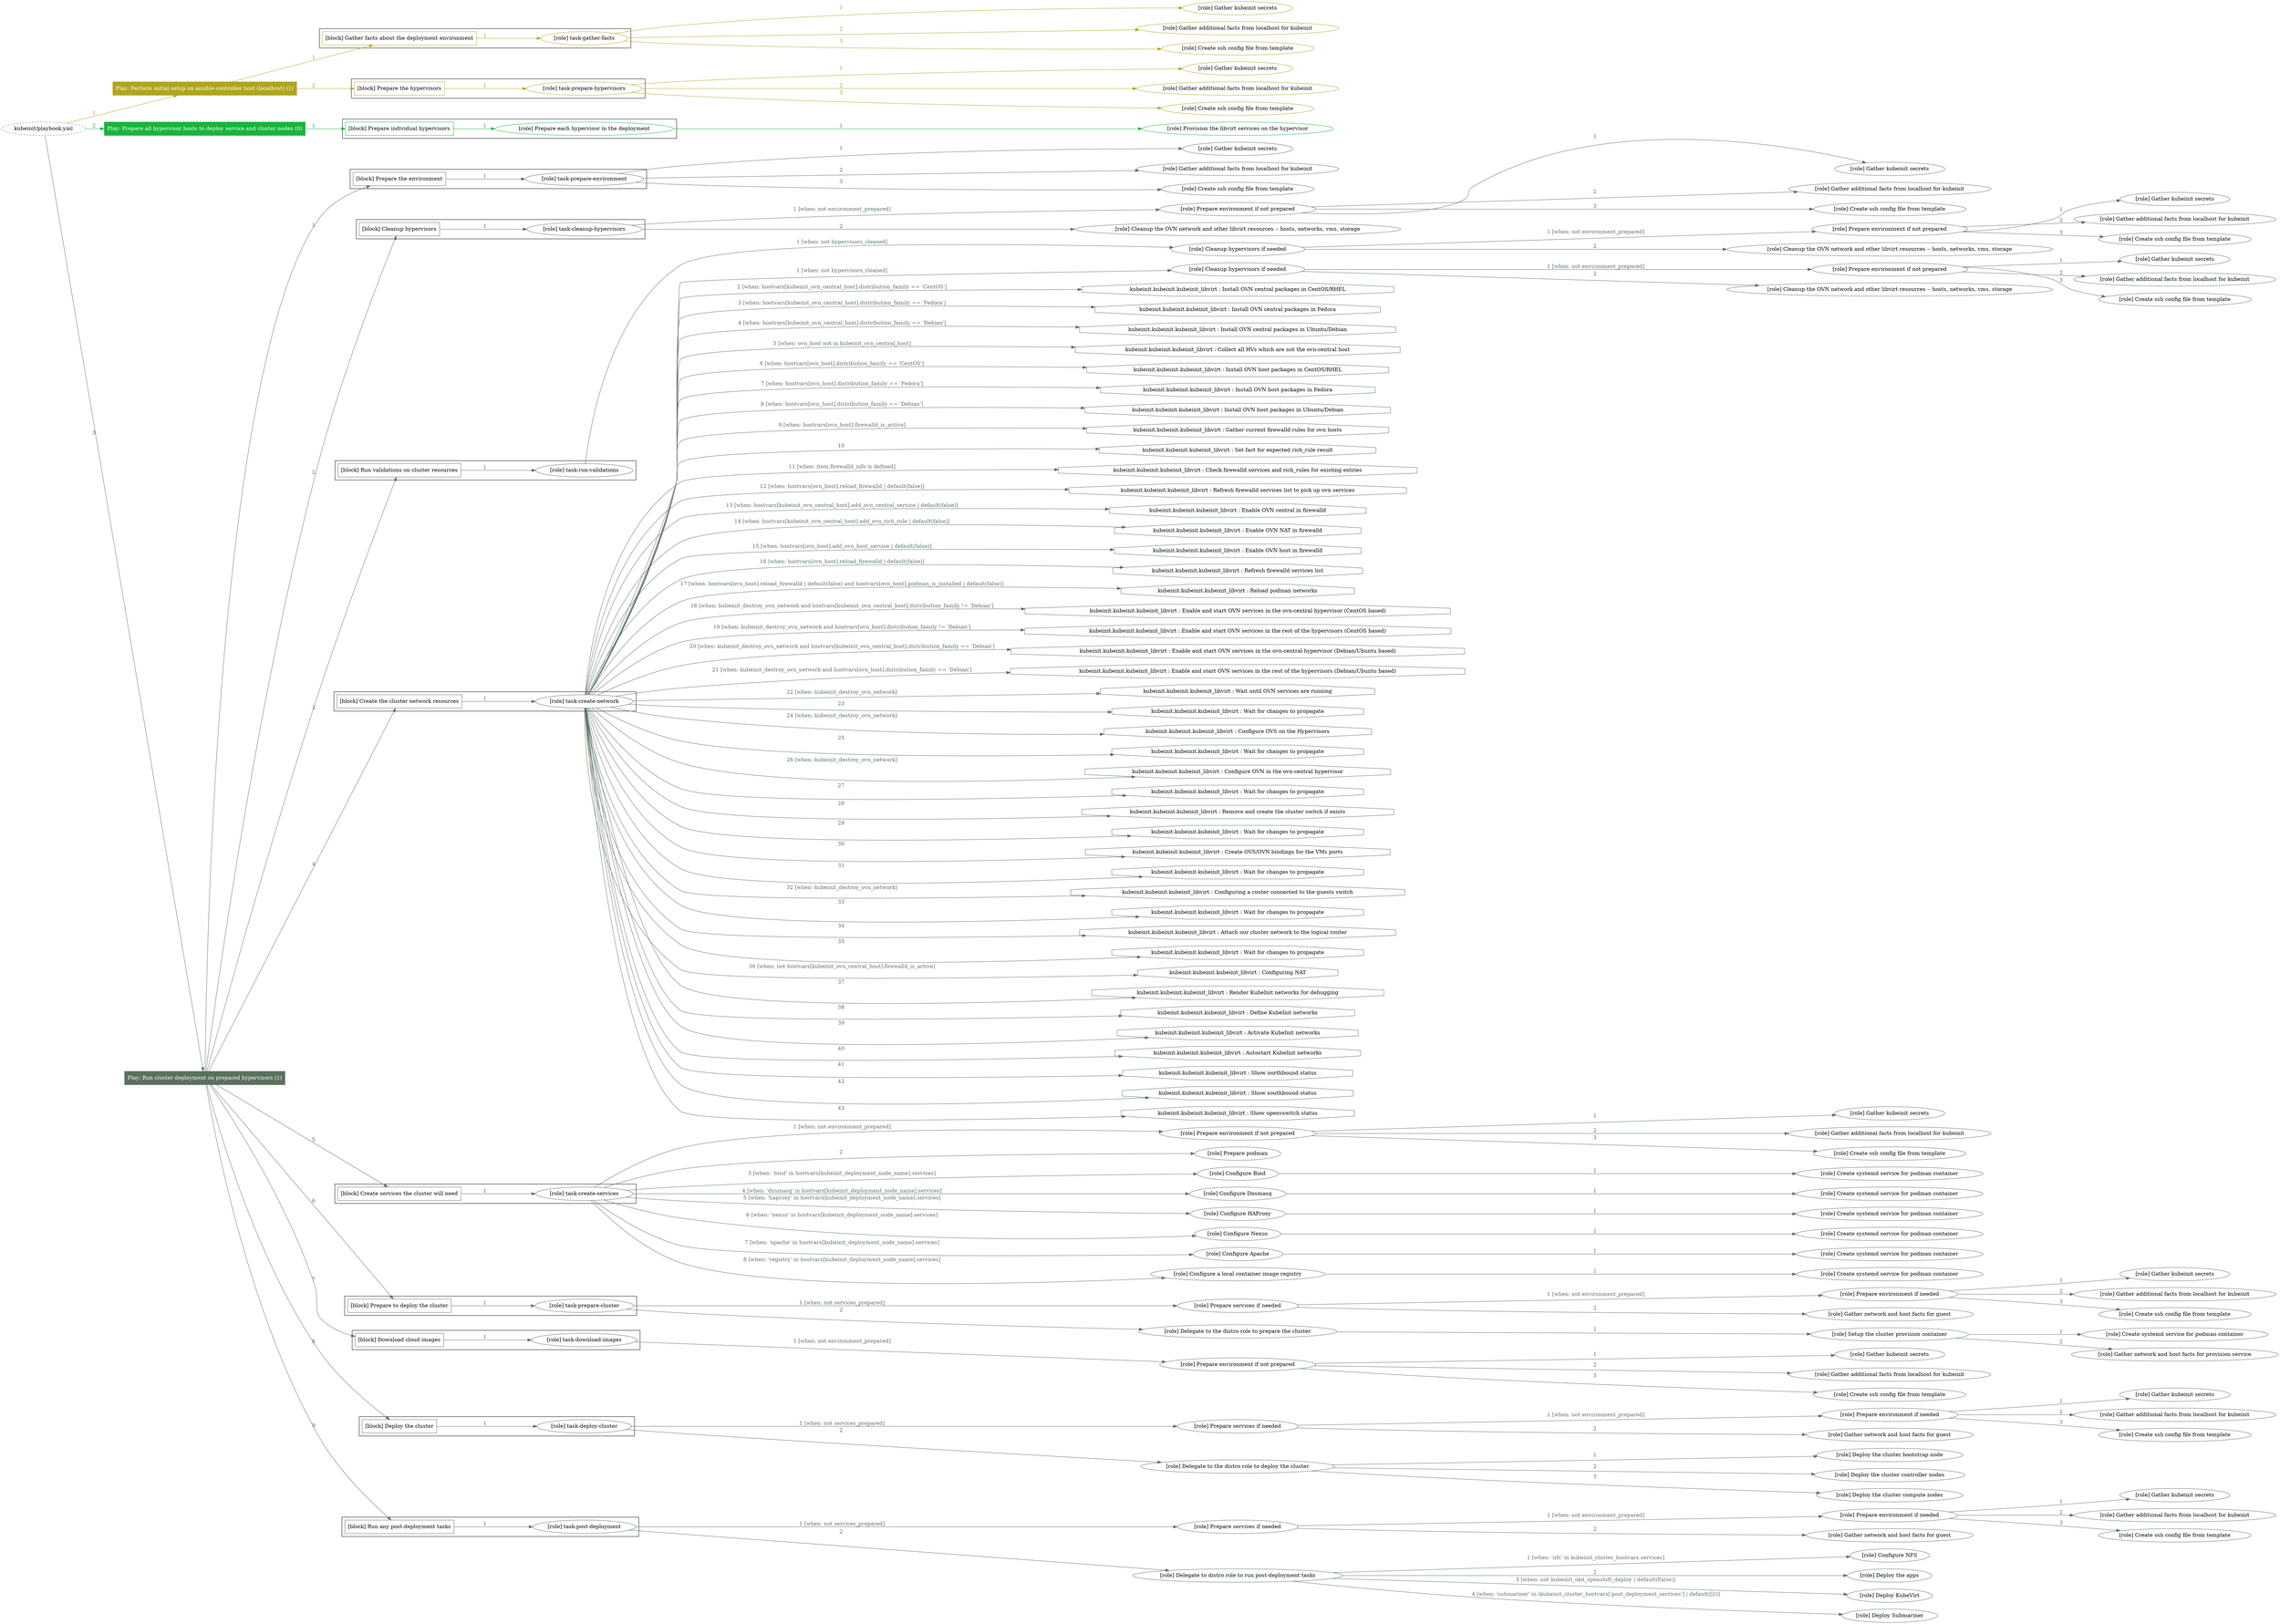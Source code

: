 digraph {
	graph [concentrate=true ordering=in rankdir=LR ratio=fill]
	edge [esep=5 sep=10]
	"kubeinit/playbook.yml" [URL="/home/runner/work/kubeinit/kubeinit/kubeinit/playbook.yml" id=playbook_f28e2a3b style=dotted]
	play_9a678449 [label="Play: Perform initial setup on ansible-controller host (localhost) (1)" URL="/home/runner/work/kubeinit/kubeinit/kubeinit/playbook.yml" color="#b0a51c" fontcolor="#ffffff" id=play_9a678449 shape=box style=filled tooltip=localhost]
	"kubeinit/playbook.yml" -> play_9a678449 [label="1 " color="#b0a51c" fontcolor="#b0a51c" id=edge_6d1e9930 labeltooltip="1 " tooltip="1 "]
	subgraph "Gather kubeinit secrets" {
		role_865c452a [label="[role] Gather kubeinit secrets" URL="/home/runner/.ansible/collections/ansible_collections/kubeinit/kubeinit/roles/kubeinit_prepare/tasks/gather_kubeinit_facts.yml" color="#b0a51c" id=role_865c452a tooltip="Gather kubeinit secrets"]
	}
	subgraph "Gather additional facts from localhost for kubeinit" {
		role_4a03fc31 [label="[role] Gather additional facts from localhost for kubeinit" URL="/home/runner/.ansible/collections/ansible_collections/kubeinit/kubeinit/roles/kubeinit_prepare/tasks/gather_kubeinit_facts.yml" color="#b0a51c" id=role_4a03fc31 tooltip="Gather additional facts from localhost for kubeinit"]
	}
	subgraph "Create ssh config file from template" {
		role_6f569b84 [label="[role] Create ssh config file from template" URL="/home/runner/.ansible/collections/ansible_collections/kubeinit/kubeinit/roles/kubeinit_prepare/tasks/gather_kubeinit_facts.yml" color="#b0a51c" id=role_6f569b84 tooltip="Create ssh config file from template"]
	}
	subgraph "task-gather-facts" {
		role_08433eab [label="[role] task-gather-facts" URL="/home/runner/work/kubeinit/kubeinit/kubeinit/playbook.yml" color="#b0a51c" id=role_08433eab tooltip="task-gather-facts"]
		role_08433eab -> role_865c452a [label="1 " color="#b0a51c" fontcolor="#b0a51c" id=edge_8bb0a76f labeltooltip="1 " tooltip="1 "]
		role_08433eab -> role_4a03fc31 [label="2 " color="#b0a51c" fontcolor="#b0a51c" id=edge_c482c52e labeltooltip="2 " tooltip="2 "]
		role_08433eab -> role_6f569b84 [label="3 " color="#b0a51c" fontcolor="#b0a51c" id=edge_d0eccb97 labeltooltip="3 " tooltip="3 "]
	}
	subgraph "Gather kubeinit secrets" {
		role_c48df904 [label="[role] Gather kubeinit secrets" URL="/home/runner/.ansible/collections/ansible_collections/kubeinit/kubeinit/roles/kubeinit_prepare/tasks/gather_kubeinit_facts.yml" color="#b0a51c" id=role_c48df904 tooltip="Gather kubeinit secrets"]
	}
	subgraph "Gather additional facts from localhost for kubeinit" {
		role_c33446ff [label="[role] Gather additional facts from localhost for kubeinit" URL="/home/runner/.ansible/collections/ansible_collections/kubeinit/kubeinit/roles/kubeinit_prepare/tasks/gather_kubeinit_facts.yml" color="#b0a51c" id=role_c33446ff tooltip="Gather additional facts from localhost for kubeinit"]
	}
	subgraph "Create ssh config file from template" {
		role_d16bbba5 [label="[role] Create ssh config file from template" URL="/home/runner/.ansible/collections/ansible_collections/kubeinit/kubeinit/roles/kubeinit_prepare/tasks/gather_kubeinit_facts.yml" color="#b0a51c" id=role_d16bbba5 tooltip="Create ssh config file from template"]
	}
	subgraph "task-prepare-hypervisors" {
		role_a21b1f46 [label="[role] task-prepare-hypervisors" URL="/home/runner/work/kubeinit/kubeinit/kubeinit/playbook.yml" color="#b0a51c" id=role_a21b1f46 tooltip="task-prepare-hypervisors"]
		role_a21b1f46 -> role_c48df904 [label="1 " color="#b0a51c" fontcolor="#b0a51c" id=edge_1dbd125a labeltooltip="1 " tooltip="1 "]
		role_a21b1f46 -> role_c33446ff [label="2 " color="#b0a51c" fontcolor="#b0a51c" id=edge_78f8459c labeltooltip="2 " tooltip="2 "]
		role_a21b1f46 -> role_d16bbba5 [label="3 " color="#b0a51c" fontcolor="#b0a51c" id=edge_46768f02 labeltooltip="3 " tooltip="3 "]
	}
	subgraph "Play: Perform initial setup on ansible-controller host (localhost) (1)" {
		play_9a678449 -> block_7ecf0190 [label=1 color="#b0a51c" fontcolor="#b0a51c" id=edge_3ee0e038 labeltooltip=1 tooltip=1]
		subgraph cluster_block_7ecf0190 {
			block_7ecf0190 [label="[block] Gather facts about the deployment environment" URL="/home/runner/work/kubeinit/kubeinit/kubeinit/playbook.yml" color="#b0a51c" id=block_7ecf0190 labeltooltip="Gather facts about the deployment environment" shape=box tooltip="Gather facts about the deployment environment"]
			block_7ecf0190 -> role_08433eab [label="1 " color="#b0a51c" fontcolor="#b0a51c" id=edge_bb79e206 labeltooltip="1 " tooltip="1 "]
		}
		play_9a678449 -> block_3e8d23b3 [label=2 color="#b0a51c" fontcolor="#b0a51c" id=edge_25d2e91f labeltooltip=2 tooltip=2]
		subgraph cluster_block_3e8d23b3 {
			block_3e8d23b3 [label="[block] Prepare the hypervisors" URL="/home/runner/work/kubeinit/kubeinit/kubeinit/playbook.yml" color="#b0a51c" id=block_3e8d23b3 labeltooltip="Prepare the hypervisors" shape=box tooltip="Prepare the hypervisors"]
			block_3e8d23b3 -> role_a21b1f46 [label="1 " color="#b0a51c" fontcolor="#b0a51c" id=edge_06215e48 labeltooltip="1 " tooltip="1 "]
		}
	}
	play_7a11e900 [label="Play: Prepare all hypervisor hosts to deploy service and cluster nodes (0)" URL="/home/runner/work/kubeinit/kubeinit/kubeinit/playbook.yml" color="#17b53a" fontcolor="#ffffff" id=play_7a11e900 shape=box style=filled tooltip="Play: Prepare all hypervisor hosts to deploy service and cluster nodes (0)"]
	"kubeinit/playbook.yml" -> play_7a11e900 [label="2 " color="#17b53a" fontcolor="#17b53a" id=edge_95d09254 labeltooltip="2 " tooltip="2 "]
	subgraph "Provision the libvirt services on the hypervisor" {
		role_73f952c3 [label="[role] Provision the libvirt services on the hypervisor" URL="/home/runner/.ansible/collections/ansible_collections/kubeinit/kubeinit/roles/kubeinit_prepare/tasks/prepare_hypervisor.yml" color="#17b53a" id=role_73f952c3 tooltip="Provision the libvirt services on the hypervisor"]
	}
	subgraph "Prepare each hypervisor in the deployment" {
		role_ab91c4c8 [label="[role] Prepare each hypervisor in the deployment" URL="/home/runner/work/kubeinit/kubeinit/kubeinit/playbook.yml" color="#17b53a" id=role_ab91c4c8 tooltip="Prepare each hypervisor in the deployment"]
		role_ab91c4c8 -> role_73f952c3 [label="1 " color="#17b53a" fontcolor="#17b53a" id=edge_0cdcf16d labeltooltip="1 " tooltip="1 "]
	}
	subgraph "Play: Prepare all hypervisor hosts to deploy service and cluster nodes (0)" {
		play_7a11e900 -> block_1c1831e3 [label=1 color="#17b53a" fontcolor="#17b53a" id=edge_d7edfb98 labeltooltip=1 tooltip=1]
		subgraph cluster_block_1c1831e3 {
			block_1c1831e3 [label="[block] Prepare individual hypervisors" URL="/home/runner/work/kubeinit/kubeinit/kubeinit/playbook.yml" color="#17b53a" id=block_1c1831e3 labeltooltip="Prepare individual hypervisors" shape=box tooltip="Prepare individual hypervisors"]
			block_1c1831e3 -> role_ab91c4c8 [label="1 " color="#17b53a" fontcolor="#17b53a" id=edge_9fbb3aa8 labeltooltip="1 " tooltip="1 "]
		}
	}
	play_eb01ba28 [label="Play: Run cluster deployment on prepared hypervisors (1)" URL="/home/runner/work/kubeinit/kubeinit/kubeinit/playbook.yml" color="#5c705e" fontcolor="#ffffff" id=play_eb01ba28 shape=box style=filled tooltip=localhost]
	"kubeinit/playbook.yml" -> play_eb01ba28 [label="3 " color="#5c705e" fontcolor="#5c705e" id=edge_824ff955 labeltooltip="3 " tooltip="3 "]
	subgraph "Gather kubeinit secrets" {
		role_973ff18b [label="[role] Gather kubeinit secrets" URL="/home/runner/.ansible/collections/ansible_collections/kubeinit/kubeinit/roles/kubeinit_prepare/tasks/gather_kubeinit_facts.yml" color="#5c705e" id=role_973ff18b tooltip="Gather kubeinit secrets"]
	}
	subgraph "Gather additional facts from localhost for kubeinit" {
		role_d6e76a8c [label="[role] Gather additional facts from localhost for kubeinit" URL="/home/runner/.ansible/collections/ansible_collections/kubeinit/kubeinit/roles/kubeinit_prepare/tasks/gather_kubeinit_facts.yml" color="#5c705e" id=role_d6e76a8c tooltip="Gather additional facts from localhost for kubeinit"]
	}
	subgraph "Create ssh config file from template" {
		role_f6297c47 [label="[role] Create ssh config file from template" URL="/home/runner/.ansible/collections/ansible_collections/kubeinit/kubeinit/roles/kubeinit_prepare/tasks/gather_kubeinit_facts.yml" color="#5c705e" id=role_f6297c47 tooltip="Create ssh config file from template"]
	}
	subgraph "task-prepare-environment" {
		role_cb5ff6a5 [label="[role] task-prepare-environment" URL="/home/runner/work/kubeinit/kubeinit/kubeinit/playbook.yml" color="#5c705e" id=role_cb5ff6a5 tooltip="task-prepare-environment"]
		role_cb5ff6a5 -> role_973ff18b [label="1 " color="#5c705e" fontcolor="#5c705e" id=edge_f398e756 labeltooltip="1 " tooltip="1 "]
		role_cb5ff6a5 -> role_d6e76a8c [label="2 " color="#5c705e" fontcolor="#5c705e" id=edge_13947aa4 labeltooltip="2 " tooltip="2 "]
		role_cb5ff6a5 -> role_f6297c47 [label="3 " color="#5c705e" fontcolor="#5c705e" id=edge_bcb8c985 labeltooltip="3 " tooltip="3 "]
	}
	subgraph "Gather kubeinit secrets" {
		role_d6b63486 [label="[role] Gather kubeinit secrets" URL="/home/runner/.ansible/collections/ansible_collections/kubeinit/kubeinit/roles/kubeinit_prepare/tasks/gather_kubeinit_facts.yml" color="#5c705e" id=role_d6b63486 tooltip="Gather kubeinit secrets"]
	}
	subgraph "Gather additional facts from localhost for kubeinit" {
		role_aa7c6cdc [label="[role] Gather additional facts from localhost for kubeinit" URL="/home/runner/.ansible/collections/ansible_collections/kubeinit/kubeinit/roles/kubeinit_prepare/tasks/gather_kubeinit_facts.yml" color="#5c705e" id=role_aa7c6cdc tooltip="Gather additional facts from localhost for kubeinit"]
	}
	subgraph "Create ssh config file from template" {
		role_1e3aaaf8 [label="[role] Create ssh config file from template" URL="/home/runner/.ansible/collections/ansible_collections/kubeinit/kubeinit/roles/kubeinit_prepare/tasks/gather_kubeinit_facts.yml" color="#5c705e" id=role_1e3aaaf8 tooltip="Create ssh config file from template"]
	}
	subgraph "Prepare environment if not prepared" {
		role_d11e2405 [label="[role] Prepare environment if not prepared" URL="/home/runner/.ansible/collections/ansible_collections/kubeinit/kubeinit/roles/kubeinit_prepare/tasks/cleanup_hypervisors.yml" color="#5c705e" id=role_d11e2405 tooltip="Prepare environment if not prepared"]
		role_d11e2405 -> role_d6b63486 [label="1 " color="#5c705e" fontcolor="#5c705e" id=edge_3cecce6b labeltooltip="1 " tooltip="1 "]
		role_d11e2405 -> role_aa7c6cdc [label="2 " color="#5c705e" fontcolor="#5c705e" id=edge_47655605 labeltooltip="2 " tooltip="2 "]
		role_d11e2405 -> role_1e3aaaf8 [label="3 " color="#5c705e" fontcolor="#5c705e" id=edge_b51ac368 labeltooltip="3 " tooltip="3 "]
	}
	subgraph "Cleanup the OVN network and other libvirt resources -- hosts, networks, vms, storage" {
		role_20e0d871 [label="[role] Cleanup the OVN network and other libvirt resources -- hosts, networks, vms, storage" URL="/home/runner/.ansible/collections/ansible_collections/kubeinit/kubeinit/roles/kubeinit_prepare/tasks/cleanup_hypervisors.yml" color="#5c705e" id=role_20e0d871 tooltip="Cleanup the OVN network and other libvirt resources -- hosts, networks, vms, storage"]
	}
	subgraph "task-cleanup-hypervisors" {
		role_84da9101 [label="[role] task-cleanup-hypervisors" URL="/home/runner/work/kubeinit/kubeinit/kubeinit/playbook.yml" color="#5c705e" id=role_84da9101 tooltip="task-cleanup-hypervisors"]
		role_84da9101 -> role_d11e2405 [label="1 [when: not environment_prepared]" color="#5c705e" fontcolor="#5c705e" id=edge_331af745 labeltooltip="1 [when: not environment_prepared]" tooltip="1 [when: not environment_prepared]"]
		role_84da9101 -> role_20e0d871 [label="2 " color="#5c705e" fontcolor="#5c705e" id=edge_0b0a72b5 labeltooltip="2 " tooltip="2 "]
	}
	subgraph "Gather kubeinit secrets" {
		role_56162d74 [label="[role] Gather kubeinit secrets" URL="/home/runner/.ansible/collections/ansible_collections/kubeinit/kubeinit/roles/kubeinit_prepare/tasks/gather_kubeinit_facts.yml" color="#5c705e" id=role_56162d74 tooltip="Gather kubeinit secrets"]
	}
	subgraph "Gather additional facts from localhost for kubeinit" {
		role_e880c945 [label="[role] Gather additional facts from localhost for kubeinit" URL="/home/runner/.ansible/collections/ansible_collections/kubeinit/kubeinit/roles/kubeinit_prepare/tasks/gather_kubeinit_facts.yml" color="#5c705e" id=role_e880c945 tooltip="Gather additional facts from localhost for kubeinit"]
	}
	subgraph "Create ssh config file from template" {
		role_f44548ef [label="[role] Create ssh config file from template" URL="/home/runner/.ansible/collections/ansible_collections/kubeinit/kubeinit/roles/kubeinit_prepare/tasks/gather_kubeinit_facts.yml" color="#5c705e" id=role_f44548ef tooltip="Create ssh config file from template"]
	}
	subgraph "Prepare environment if not prepared" {
		role_400c40fe [label="[role] Prepare environment if not prepared" URL="/home/runner/.ansible/collections/ansible_collections/kubeinit/kubeinit/roles/kubeinit_prepare/tasks/cleanup_hypervisors.yml" color="#5c705e" id=role_400c40fe tooltip="Prepare environment if not prepared"]
		role_400c40fe -> role_56162d74 [label="1 " color="#5c705e" fontcolor="#5c705e" id=edge_6ab43528 labeltooltip="1 " tooltip="1 "]
		role_400c40fe -> role_e880c945 [label="2 " color="#5c705e" fontcolor="#5c705e" id=edge_e7244660 labeltooltip="2 " tooltip="2 "]
		role_400c40fe -> role_f44548ef [label="3 " color="#5c705e" fontcolor="#5c705e" id=edge_fa65c0e1 labeltooltip="3 " tooltip="3 "]
	}
	subgraph "Cleanup the OVN network and other libvirt resources -- hosts, networks, vms, storage" {
		role_e81f1477 [label="[role] Cleanup the OVN network and other libvirt resources -- hosts, networks, vms, storage" URL="/home/runner/.ansible/collections/ansible_collections/kubeinit/kubeinit/roles/kubeinit_prepare/tasks/cleanup_hypervisors.yml" color="#5c705e" id=role_e81f1477 tooltip="Cleanup the OVN network and other libvirt resources -- hosts, networks, vms, storage"]
	}
	subgraph "Cleanup hypervisors if needed" {
		role_12cca151 [label="[role] Cleanup hypervisors if needed" URL="/home/runner/.ansible/collections/ansible_collections/kubeinit/kubeinit/roles/kubeinit_validations/tasks/main.yml" color="#5c705e" id=role_12cca151 tooltip="Cleanup hypervisors if needed"]
		role_12cca151 -> role_400c40fe [label="1 [when: not environment_prepared]" color="#5c705e" fontcolor="#5c705e" id=edge_967e2184 labeltooltip="1 [when: not environment_prepared]" tooltip="1 [when: not environment_prepared]"]
		role_12cca151 -> role_e81f1477 [label="2 " color="#5c705e" fontcolor="#5c705e" id=edge_8e4a8994 labeltooltip="2 " tooltip="2 "]
	}
	subgraph "task-run-validations" {
		role_2da988c9 [label="[role] task-run-validations" URL="/home/runner/work/kubeinit/kubeinit/kubeinit/playbook.yml" color="#5c705e" id=role_2da988c9 tooltip="task-run-validations"]
		role_2da988c9 -> role_12cca151 [label="1 [when: not hypervisors_cleaned]" color="#5c705e" fontcolor="#5c705e" id=edge_7b47439f labeltooltip="1 [when: not hypervisors_cleaned]" tooltip="1 [when: not hypervisors_cleaned]"]
	}
	subgraph "Gather kubeinit secrets" {
		role_c33b481a [label="[role] Gather kubeinit secrets" URL="/home/runner/.ansible/collections/ansible_collections/kubeinit/kubeinit/roles/kubeinit_prepare/tasks/gather_kubeinit_facts.yml" color="#5c705e" id=role_c33b481a tooltip="Gather kubeinit secrets"]
	}
	subgraph "Gather additional facts from localhost for kubeinit" {
		role_7e2ec353 [label="[role] Gather additional facts from localhost for kubeinit" URL="/home/runner/.ansible/collections/ansible_collections/kubeinit/kubeinit/roles/kubeinit_prepare/tasks/gather_kubeinit_facts.yml" color="#5c705e" id=role_7e2ec353 tooltip="Gather additional facts from localhost for kubeinit"]
	}
	subgraph "Create ssh config file from template" {
		role_77897da5 [label="[role] Create ssh config file from template" URL="/home/runner/.ansible/collections/ansible_collections/kubeinit/kubeinit/roles/kubeinit_prepare/tasks/gather_kubeinit_facts.yml" color="#5c705e" id=role_77897da5 tooltip="Create ssh config file from template"]
	}
	subgraph "Prepare environment if not prepared" {
		role_483e684a [label="[role] Prepare environment if not prepared" URL="/home/runner/.ansible/collections/ansible_collections/kubeinit/kubeinit/roles/kubeinit_prepare/tasks/cleanup_hypervisors.yml" color="#5c705e" id=role_483e684a tooltip="Prepare environment if not prepared"]
		role_483e684a -> role_c33b481a [label="1 " color="#5c705e" fontcolor="#5c705e" id=edge_ae748633 labeltooltip="1 " tooltip="1 "]
		role_483e684a -> role_7e2ec353 [label="2 " color="#5c705e" fontcolor="#5c705e" id=edge_8fb6f78c labeltooltip="2 " tooltip="2 "]
		role_483e684a -> role_77897da5 [label="3 " color="#5c705e" fontcolor="#5c705e" id=edge_f4ca835b labeltooltip="3 " tooltip="3 "]
	}
	subgraph "Cleanup the OVN network and other libvirt resources -- hosts, networks, vms, storage" {
		role_b440c925 [label="[role] Cleanup the OVN network and other libvirt resources -- hosts, networks, vms, storage" URL="/home/runner/.ansible/collections/ansible_collections/kubeinit/kubeinit/roles/kubeinit_prepare/tasks/cleanup_hypervisors.yml" color="#5c705e" id=role_b440c925 tooltip="Cleanup the OVN network and other libvirt resources -- hosts, networks, vms, storage"]
	}
	subgraph "Cleanup hypervisors if needed" {
		role_f4b65f4b [label="[role] Cleanup hypervisors if needed" URL="/home/runner/.ansible/collections/ansible_collections/kubeinit/kubeinit/roles/kubeinit_libvirt/tasks/create_network.yml" color="#5c705e" id=role_f4b65f4b tooltip="Cleanup hypervisors if needed"]
		role_f4b65f4b -> role_483e684a [label="1 [when: not environment_prepared]" color="#5c705e" fontcolor="#5c705e" id=edge_c1e0ad2a labeltooltip="1 [when: not environment_prepared]" tooltip="1 [when: not environment_prepared]"]
		role_f4b65f4b -> role_b440c925 [label="2 " color="#5c705e" fontcolor="#5c705e" id=edge_9dfec3a3 labeltooltip="2 " tooltip="2 "]
	}
	subgraph "task-create-network" {
		role_2e9f99c3 [label="[role] task-create-network" URL="/home/runner/work/kubeinit/kubeinit/kubeinit/playbook.yml" color="#5c705e" id=role_2e9f99c3 tooltip="task-create-network"]
		role_2e9f99c3 -> role_f4b65f4b [label="1 [when: not hypervisors_cleaned]" color="#5c705e" fontcolor="#5c705e" id=edge_0b1d1d40 labeltooltip="1 [when: not hypervisors_cleaned]" tooltip="1 [when: not hypervisors_cleaned]"]
		task_254975f6 [label="kubeinit.kubeinit.kubeinit_libvirt : Install OVN central packages in CentOS/RHEL" URL="/home/runner/.ansible/collections/ansible_collections/kubeinit/kubeinit/roles/kubeinit_libvirt/tasks/create_network.yml" color="#5c705e" id=task_254975f6 shape=octagon tooltip="kubeinit.kubeinit.kubeinit_libvirt : Install OVN central packages in CentOS/RHEL"]
		role_2e9f99c3 -> task_254975f6 [label="2 [when: hostvars[kubeinit_ovn_central_host].distribution_family == 'CentOS']" color="#5c705e" fontcolor="#5c705e" id=edge_ce22ec7f labeltooltip="2 [when: hostvars[kubeinit_ovn_central_host].distribution_family == 'CentOS']" tooltip="2 [when: hostvars[kubeinit_ovn_central_host].distribution_family == 'CentOS']"]
		task_c7339d09 [label="kubeinit.kubeinit.kubeinit_libvirt : Install OVN central packages in Fedora" URL="/home/runner/.ansible/collections/ansible_collections/kubeinit/kubeinit/roles/kubeinit_libvirt/tasks/create_network.yml" color="#5c705e" id=task_c7339d09 shape=octagon tooltip="kubeinit.kubeinit.kubeinit_libvirt : Install OVN central packages in Fedora"]
		role_2e9f99c3 -> task_c7339d09 [label="3 [when: hostvars[kubeinit_ovn_central_host].distribution_family == 'Fedora']" color="#5c705e" fontcolor="#5c705e" id=edge_0aab688b labeltooltip="3 [when: hostvars[kubeinit_ovn_central_host].distribution_family == 'Fedora']" tooltip="3 [when: hostvars[kubeinit_ovn_central_host].distribution_family == 'Fedora']"]
		task_1cfb54d7 [label="kubeinit.kubeinit.kubeinit_libvirt : Install OVN central packages in Ubuntu/Debian" URL="/home/runner/.ansible/collections/ansible_collections/kubeinit/kubeinit/roles/kubeinit_libvirt/tasks/create_network.yml" color="#5c705e" id=task_1cfb54d7 shape=octagon tooltip="kubeinit.kubeinit.kubeinit_libvirt : Install OVN central packages in Ubuntu/Debian"]
		role_2e9f99c3 -> task_1cfb54d7 [label="4 [when: hostvars[kubeinit_ovn_central_host].distribution_family == 'Debian']" color="#5c705e" fontcolor="#5c705e" id=edge_4f937f62 labeltooltip="4 [when: hostvars[kubeinit_ovn_central_host].distribution_family == 'Debian']" tooltip="4 [when: hostvars[kubeinit_ovn_central_host].distribution_family == 'Debian']"]
		task_0e28d84f [label="kubeinit.kubeinit.kubeinit_libvirt : Collect all HVs which are not the ovn-central host" URL="/home/runner/.ansible/collections/ansible_collections/kubeinit/kubeinit/roles/kubeinit_libvirt/tasks/create_network.yml" color="#5c705e" id=task_0e28d84f shape=octagon tooltip="kubeinit.kubeinit.kubeinit_libvirt : Collect all HVs which are not the ovn-central host"]
		role_2e9f99c3 -> task_0e28d84f [label="5 [when: ovn_host not in kubeinit_ovn_central_host]" color="#5c705e" fontcolor="#5c705e" id=edge_f3e5c28b labeltooltip="5 [when: ovn_host not in kubeinit_ovn_central_host]" tooltip="5 [when: ovn_host not in kubeinit_ovn_central_host]"]
		task_14c495e2 [label="kubeinit.kubeinit.kubeinit_libvirt : Install OVN host packages in CentOS/RHEL" URL="/home/runner/.ansible/collections/ansible_collections/kubeinit/kubeinit/roles/kubeinit_libvirt/tasks/create_network.yml" color="#5c705e" id=task_14c495e2 shape=octagon tooltip="kubeinit.kubeinit.kubeinit_libvirt : Install OVN host packages in CentOS/RHEL"]
		role_2e9f99c3 -> task_14c495e2 [label="6 [when: hostvars[ovn_host].distribution_family == 'CentOS']" color="#5c705e" fontcolor="#5c705e" id=edge_284ba8c1 labeltooltip="6 [when: hostvars[ovn_host].distribution_family == 'CentOS']" tooltip="6 [when: hostvars[ovn_host].distribution_family == 'CentOS']"]
		task_1f8b1048 [label="kubeinit.kubeinit.kubeinit_libvirt : Install OVN host packages in Fedora" URL="/home/runner/.ansible/collections/ansible_collections/kubeinit/kubeinit/roles/kubeinit_libvirt/tasks/create_network.yml" color="#5c705e" id=task_1f8b1048 shape=octagon tooltip="kubeinit.kubeinit.kubeinit_libvirt : Install OVN host packages in Fedora"]
		role_2e9f99c3 -> task_1f8b1048 [label="7 [when: hostvars[ovn_host].distribution_family == 'Fedora']" color="#5c705e" fontcolor="#5c705e" id=edge_d298fa66 labeltooltip="7 [when: hostvars[ovn_host].distribution_family == 'Fedora']" tooltip="7 [when: hostvars[ovn_host].distribution_family == 'Fedora']"]
		task_1c776a85 [label="kubeinit.kubeinit.kubeinit_libvirt : Install OVN host packages in Ubuntu/Debian" URL="/home/runner/.ansible/collections/ansible_collections/kubeinit/kubeinit/roles/kubeinit_libvirt/tasks/create_network.yml" color="#5c705e" id=task_1c776a85 shape=octagon tooltip="kubeinit.kubeinit.kubeinit_libvirt : Install OVN host packages in Ubuntu/Debian"]
		role_2e9f99c3 -> task_1c776a85 [label="8 [when: hostvars[ovn_host].distribution_family == 'Debian']" color="#5c705e" fontcolor="#5c705e" id=edge_442bb36b labeltooltip="8 [when: hostvars[ovn_host].distribution_family == 'Debian']" tooltip="8 [when: hostvars[ovn_host].distribution_family == 'Debian']"]
		task_01bd0866 [label="kubeinit.kubeinit.kubeinit_libvirt : Gather current firewalld rules for ovn hosts" URL="/home/runner/.ansible/collections/ansible_collections/kubeinit/kubeinit/roles/kubeinit_libvirt/tasks/create_network.yml" color="#5c705e" id=task_01bd0866 shape=octagon tooltip="kubeinit.kubeinit.kubeinit_libvirt : Gather current firewalld rules for ovn hosts"]
		role_2e9f99c3 -> task_01bd0866 [label="9 [when: hostvars[ovn_host].firewalld_is_active]" color="#5c705e" fontcolor="#5c705e" id=edge_55263946 labeltooltip="9 [when: hostvars[ovn_host].firewalld_is_active]" tooltip="9 [when: hostvars[ovn_host].firewalld_is_active]"]
		task_c03dbc18 [label="kubeinit.kubeinit.kubeinit_libvirt : Set fact for expected rich_rule result" URL="/home/runner/.ansible/collections/ansible_collections/kubeinit/kubeinit/roles/kubeinit_libvirt/tasks/create_network.yml" color="#5c705e" id=task_c03dbc18 shape=octagon tooltip="kubeinit.kubeinit.kubeinit_libvirt : Set fact for expected rich_rule result"]
		role_2e9f99c3 -> task_c03dbc18 [label="10 " color="#5c705e" fontcolor="#5c705e" id=edge_0d727359 labeltooltip="10 " tooltip="10 "]
		task_feb8fd80 [label="kubeinit.kubeinit.kubeinit_libvirt : Check firewalld services and rich_rules for existing entries" URL="/home/runner/.ansible/collections/ansible_collections/kubeinit/kubeinit/roles/kubeinit_libvirt/tasks/create_network.yml" color="#5c705e" id=task_feb8fd80 shape=octagon tooltip="kubeinit.kubeinit.kubeinit_libvirt : Check firewalld services and rich_rules for existing entries"]
		role_2e9f99c3 -> task_feb8fd80 [label="11 [when: item.firewalld_info is defined]" color="#5c705e" fontcolor="#5c705e" id=edge_448d4039 labeltooltip="11 [when: item.firewalld_info is defined]" tooltip="11 [when: item.firewalld_info is defined]"]
		task_5eac199d [label="kubeinit.kubeinit.kubeinit_libvirt : Refresh firewalld services list to pick up ovn services" URL="/home/runner/.ansible/collections/ansible_collections/kubeinit/kubeinit/roles/kubeinit_libvirt/tasks/create_network.yml" color="#5c705e" id=task_5eac199d shape=octagon tooltip="kubeinit.kubeinit.kubeinit_libvirt : Refresh firewalld services list to pick up ovn services"]
		role_2e9f99c3 -> task_5eac199d [label="12 [when: hostvars[ovn_host].reload_firewalld | default(false)]" color="#5c705e" fontcolor="#5c705e" id=edge_8858453e labeltooltip="12 [when: hostvars[ovn_host].reload_firewalld | default(false)]" tooltip="12 [when: hostvars[ovn_host].reload_firewalld | default(false)]"]
		task_6a03cdbb [label="kubeinit.kubeinit.kubeinit_libvirt : Enable OVN central in firewalld" URL="/home/runner/.ansible/collections/ansible_collections/kubeinit/kubeinit/roles/kubeinit_libvirt/tasks/create_network.yml" color="#5c705e" id=task_6a03cdbb shape=octagon tooltip="kubeinit.kubeinit.kubeinit_libvirt : Enable OVN central in firewalld"]
		role_2e9f99c3 -> task_6a03cdbb [label="13 [when: hostvars[kubeinit_ovn_central_host].add_ovn_central_service | default(false)]" color="#5c705e" fontcolor="#5c705e" id=edge_92b2dfc0 labeltooltip="13 [when: hostvars[kubeinit_ovn_central_host].add_ovn_central_service | default(false)]" tooltip="13 [when: hostvars[kubeinit_ovn_central_host].add_ovn_central_service | default(false)]"]
		task_dcfbe070 [label="kubeinit.kubeinit.kubeinit_libvirt : Enable OVN NAT in firewalld" URL="/home/runner/.ansible/collections/ansible_collections/kubeinit/kubeinit/roles/kubeinit_libvirt/tasks/create_network.yml" color="#5c705e" id=task_dcfbe070 shape=octagon tooltip="kubeinit.kubeinit.kubeinit_libvirt : Enable OVN NAT in firewalld"]
		role_2e9f99c3 -> task_dcfbe070 [label="14 [when: hostvars[kubeinit_ovn_central_host].add_ovn_rich_rule | default(false)]" color="#5c705e" fontcolor="#5c705e" id=edge_5532024c labeltooltip="14 [when: hostvars[kubeinit_ovn_central_host].add_ovn_rich_rule | default(false)]" tooltip="14 [when: hostvars[kubeinit_ovn_central_host].add_ovn_rich_rule | default(false)]"]
		task_d3c05ed2 [label="kubeinit.kubeinit.kubeinit_libvirt : Enable OVN host in firewalld" URL="/home/runner/.ansible/collections/ansible_collections/kubeinit/kubeinit/roles/kubeinit_libvirt/tasks/create_network.yml" color="#5c705e" id=task_d3c05ed2 shape=octagon tooltip="kubeinit.kubeinit.kubeinit_libvirt : Enable OVN host in firewalld"]
		role_2e9f99c3 -> task_d3c05ed2 [label="15 [when: hostvars[ovn_host].add_ovn_host_service | default(false)]" color="#5c705e" fontcolor="#5c705e" id=edge_fe302f61 labeltooltip="15 [when: hostvars[ovn_host].add_ovn_host_service | default(false)]" tooltip="15 [when: hostvars[ovn_host].add_ovn_host_service | default(false)]"]
		task_134e5987 [label="kubeinit.kubeinit.kubeinit_libvirt : Refresh firewalld services list" URL="/home/runner/.ansible/collections/ansible_collections/kubeinit/kubeinit/roles/kubeinit_libvirt/tasks/create_network.yml" color="#5c705e" id=task_134e5987 shape=octagon tooltip="kubeinit.kubeinit.kubeinit_libvirt : Refresh firewalld services list"]
		role_2e9f99c3 -> task_134e5987 [label="16 [when: hostvars[ovn_host].reload_firewalld | default(false)]" color="#5c705e" fontcolor="#5c705e" id=edge_431922c1 labeltooltip="16 [when: hostvars[ovn_host].reload_firewalld | default(false)]" tooltip="16 [when: hostvars[ovn_host].reload_firewalld | default(false)]"]
		task_531eeeab [label="kubeinit.kubeinit.kubeinit_libvirt : Reload podman networks" URL="/home/runner/.ansible/collections/ansible_collections/kubeinit/kubeinit/roles/kubeinit_libvirt/tasks/create_network.yml" color="#5c705e" id=task_531eeeab shape=octagon tooltip="kubeinit.kubeinit.kubeinit_libvirt : Reload podman networks"]
		role_2e9f99c3 -> task_531eeeab [label="17 [when: hostvars[ovn_host].reload_firewalld | default(false) and hostvars[ovn_host].podman_is_installed | default(false)]" color="#5c705e" fontcolor="#5c705e" id=edge_5d40c15b labeltooltip="17 [when: hostvars[ovn_host].reload_firewalld | default(false) and hostvars[ovn_host].podman_is_installed | default(false)]" tooltip="17 [when: hostvars[ovn_host].reload_firewalld | default(false) and hostvars[ovn_host].podman_is_installed | default(false)]"]
		task_5d9d7251 [label="kubeinit.kubeinit.kubeinit_libvirt : Enable and start OVN services in the ovn-central hypervisor (CentOS based)" URL="/home/runner/.ansible/collections/ansible_collections/kubeinit/kubeinit/roles/kubeinit_libvirt/tasks/create_network.yml" color="#5c705e" id=task_5d9d7251 shape=octagon tooltip="kubeinit.kubeinit.kubeinit_libvirt : Enable and start OVN services in the ovn-central hypervisor (CentOS based)"]
		role_2e9f99c3 -> task_5d9d7251 [label="18 [when: kubeinit_destroy_ovn_network and hostvars[kubeinit_ovn_central_host].distribution_family != 'Debian']" color="#5c705e" fontcolor="#5c705e" id=edge_8ed61048 labeltooltip="18 [when: kubeinit_destroy_ovn_network and hostvars[kubeinit_ovn_central_host].distribution_family != 'Debian']" tooltip="18 [when: kubeinit_destroy_ovn_network and hostvars[kubeinit_ovn_central_host].distribution_family != 'Debian']"]
		task_67ddfe0e [label="kubeinit.kubeinit.kubeinit_libvirt : Enable and start OVN services in the rest of the hypervisors (CentOS based)" URL="/home/runner/.ansible/collections/ansible_collections/kubeinit/kubeinit/roles/kubeinit_libvirt/tasks/create_network.yml" color="#5c705e" id=task_67ddfe0e shape=octagon tooltip="kubeinit.kubeinit.kubeinit_libvirt : Enable and start OVN services in the rest of the hypervisors (CentOS based)"]
		role_2e9f99c3 -> task_67ddfe0e [label="19 [when: kubeinit_destroy_ovn_network and hostvars[ovn_host].distribution_family != 'Debian']" color="#5c705e" fontcolor="#5c705e" id=edge_bcca4a64 labeltooltip="19 [when: kubeinit_destroy_ovn_network and hostvars[ovn_host].distribution_family != 'Debian']" tooltip="19 [when: kubeinit_destroy_ovn_network and hostvars[ovn_host].distribution_family != 'Debian']"]
		task_c077c99e [label="kubeinit.kubeinit.kubeinit_libvirt : Enable and start OVN services in the ovn-central hypervisor (Debian/Ubuntu based)" URL="/home/runner/.ansible/collections/ansible_collections/kubeinit/kubeinit/roles/kubeinit_libvirt/tasks/create_network.yml" color="#5c705e" id=task_c077c99e shape=octagon tooltip="kubeinit.kubeinit.kubeinit_libvirt : Enable and start OVN services in the ovn-central hypervisor (Debian/Ubuntu based)"]
		role_2e9f99c3 -> task_c077c99e [label="20 [when: kubeinit_destroy_ovn_network and hostvars[kubeinit_ovn_central_host].distribution_family == 'Debian']" color="#5c705e" fontcolor="#5c705e" id=edge_6c7865dd labeltooltip="20 [when: kubeinit_destroy_ovn_network and hostvars[kubeinit_ovn_central_host].distribution_family == 'Debian']" tooltip="20 [when: kubeinit_destroy_ovn_network and hostvars[kubeinit_ovn_central_host].distribution_family == 'Debian']"]
		task_90266cff [label="kubeinit.kubeinit.kubeinit_libvirt : Enable and start OVN services in the rest of the hypervisors (Debian/Ubuntu based)" URL="/home/runner/.ansible/collections/ansible_collections/kubeinit/kubeinit/roles/kubeinit_libvirt/tasks/create_network.yml" color="#5c705e" id=task_90266cff shape=octagon tooltip="kubeinit.kubeinit.kubeinit_libvirt : Enable and start OVN services in the rest of the hypervisors (Debian/Ubuntu based)"]
		role_2e9f99c3 -> task_90266cff [label="21 [when: kubeinit_destroy_ovn_network and hostvars[ovn_host].distribution_family == 'Debian']" color="#5c705e" fontcolor="#5c705e" id=edge_ee4ba650 labeltooltip="21 [when: kubeinit_destroy_ovn_network and hostvars[ovn_host].distribution_family == 'Debian']" tooltip="21 [when: kubeinit_destroy_ovn_network and hostvars[ovn_host].distribution_family == 'Debian']"]
		task_c9234e78 [label="kubeinit.kubeinit.kubeinit_libvirt : Wait until OVN services are running" URL="/home/runner/.ansible/collections/ansible_collections/kubeinit/kubeinit/roles/kubeinit_libvirt/tasks/create_network.yml" color="#5c705e" id=task_c9234e78 shape=octagon tooltip="kubeinit.kubeinit.kubeinit_libvirt : Wait until OVN services are running"]
		role_2e9f99c3 -> task_c9234e78 [label="22 [when: kubeinit_destroy_ovn_network]" color="#5c705e" fontcolor="#5c705e" id=edge_5fd853a7 labeltooltip="22 [when: kubeinit_destroy_ovn_network]" tooltip="22 [when: kubeinit_destroy_ovn_network]"]
		task_2acb0817 [label="kubeinit.kubeinit.kubeinit_libvirt : Wait for changes to propagate" URL="/home/runner/.ansible/collections/ansible_collections/kubeinit/kubeinit/roles/kubeinit_libvirt/tasks/create_network.yml" color="#5c705e" id=task_2acb0817 shape=octagon tooltip="kubeinit.kubeinit.kubeinit_libvirt : Wait for changes to propagate"]
		role_2e9f99c3 -> task_2acb0817 [label="23 " color="#5c705e" fontcolor="#5c705e" id=edge_6b3834ad labeltooltip="23 " tooltip="23 "]
		task_4041b24a [label="kubeinit.kubeinit.kubeinit_libvirt : Configure OVS on the Hypervisors" URL="/home/runner/.ansible/collections/ansible_collections/kubeinit/kubeinit/roles/kubeinit_libvirt/tasks/create_network.yml" color="#5c705e" id=task_4041b24a shape=octagon tooltip="kubeinit.kubeinit.kubeinit_libvirt : Configure OVS on the Hypervisors"]
		role_2e9f99c3 -> task_4041b24a [label="24 [when: kubeinit_destroy_ovn_network]" color="#5c705e" fontcolor="#5c705e" id=edge_344b9d0c labeltooltip="24 [when: kubeinit_destroy_ovn_network]" tooltip="24 [when: kubeinit_destroy_ovn_network]"]
		task_5885309f [label="kubeinit.kubeinit.kubeinit_libvirt : Wait for changes to propagate" URL="/home/runner/.ansible/collections/ansible_collections/kubeinit/kubeinit/roles/kubeinit_libvirt/tasks/create_network.yml" color="#5c705e" id=task_5885309f shape=octagon tooltip="kubeinit.kubeinit.kubeinit_libvirt : Wait for changes to propagate"]
		role_2e9f99c3 -> task_5885309f [label="25 " color="#5c705e" fontcolor="#5c705e" id=edge_e41d0083 labeltooltip="25 " tooltip="25 "]
		task_3ab68eda [label="kubeinit.kubeinit.kubeinit_libvirt : Configure OVN in the ovn-central hypervisor" URL="/home/runner/.ansible/collections/ansible_collections/kubeinit/kubeinit/roles/kubeinit_libvirt/tasks/create_network.yml" color="#5c705e" id=task_3ab68eda shape=octagon tooltip="kubeinit.kubeinit.kubeinit_libvirt : Configure OVN in the ovn-central hypervisor"]
		role_2e9f99c3 -> task_3ab68eda [label="26 [when: kubeinit_destroy_ovn_network]" color="#5c705e" fontcolor="#5c705e" id=edge_34685bcb labeltooltip="26 [when: kubeinit_destroy_ovn_network]" tooltip="26 [when: kubeinit_destroy_ovn_network]"]
		task_2c319cca [label="kubeinit.kubeinit.kubeinit_libvirt : Wait for changes to propagate" URL="/home/runner/.ansible/collections/ansible_collections/kubeinit/kubeinit/roles/kubeinit_libvirt/tasks/create_network.yml" color="#5c705e" id=task_2c319cca shape=octagon tooltip="kubeinit.kubeinit.kubeinit_libvirt : Wait for changes to propagate"]
		role_2e9f99c3 -> task_2c319cca [label="27 " color="#5c705e" fontcolor="#5c705e" id=edge_54d6829f labeltooltip="27 " tooltip="27 "]
		task_c2f4f168 [label="kubeinit.kubeinit.kubeinit_libvirt : Remove and create the cluster switch if exists" URL="/home/runner/.ansible/collections/ansible_collections/kubeinit/kubeinit/roles/kubeinit_libvirt/tasks/create_network.yml" color="#5c705e" id=task_c2f4f168 shape=octagon tooltip="kubeinit.kubeinit.kubeinit_libvirt : Remove and create the cluster switch if exists"]
		role_2e9f99c3 -> task_c2f4f168 [label="28 " color="#5c705e" fontcolor="#5c705e" id=edge_f00cbdd2 labeltooltip="28 " tooltip="28 "]
		task_f0ba654d [label="kubeinit.kubeinit.kubeinit_libvirt : Wait for changes to propagate" URL="/home/runner/.ansible/collections/ansible_collections/kubeinit/kubeinit/roles/kubeinit_libvirt/tasks/create_network.yml" color="#5c705e" id=task_f0ba654d shape=octagon tooltip="kubeinit.kubeinit.kubeinit_libvirt : Wait for changes to propagate"]
		role_2e9f99c3 -> task_f0ba654d [label="29 " color="#5c705e" fontcolor="#5c705e" id=edge_d8c50baf labeltooltip="29 " tooltip="29 "]
		task_5933b2e0 [label="kubeinit.kubeinit.kubeinit_libvirt : Create OVS/OVN bindings for the VMs ports" URL="/home/runner/.ansible/collections/ansible_collections/kubeinit/kubeinit/roles/kubeinit_libvirt/tasks/create_network.yml" color="#5c705e" id=task_5933b2e0 shape=octagon tooltip="kubeinit.kubeinit.kubeinit_libvirt : Create OVS/OVN bindings for the VMs ports"]
		role_2e9f99c3 -> task_5933b2e0 [label="30 " color="#5c705e" fontcolor="#5c705e" id=edge_3505138b labeltooltip="30 " tooltip="30 "]
		task_6f9a4bae [label="kubeinit.kubeinit.kubeinit_libvirt : Wait for changes to propagate" URL="/home/runner/.ansible/collections/ansible_collections/kubeinit/kubeinit/roles/kubeinit_libvirt/tasks/create_network.yml" color="#5c705e" id=task_6f9a4bae shape=octagon tooltip="kubeinit.kubeinit.kubeinit_libvirt : Wait for changes to propagate"]
		role_2e9f99c3 -> task_6f9a4bae [label="31 " color="#5c705e" fontcolor="#5c705e" id=edge_e785fd91 labeltooltip="31 " tooltip="31 "]
		task_4b9f2530 [label="kubeinit.kubeinit.kubeinit_libvirt : Configuring a router connected to the guests switch" URL="/home/runner/.ansible/collections/ansible_collections/kubeinit/kubeinit/roles/kubeinit_libvirt/tasks/create_network.yml" color="#5c705e" id=task_4b9f2530 shape=octagon tooltip="kubeinit.kubeinit.kubeinit_libvirt : Configuring a router connected to the guests switch"]
		role_2e9f99c3 -> task_4b9f2530 [label="32 [when: kubeinit_destroy_ovn_network]" color="#5c705e" fontcolor="#5c705e" id=edge_24077c3e labeltooltip="32 [when: kubeinit_destroy_ovn_network]" tooltip="32 [when: kubeinit_destroy_ovn_network]"]
		task_52e1b2b1 [label="kubeinit.kubeinit.kubeinit_libvirt : Wait for changes to propagate" URL="/home/runner/.ansible/collections/ansible_collections/kubeinit/kubeinit/roles/kubeinit_libvirt/tasks/create_network.yml" color="#5c705e" id=task_52e1b2b1 shape=octagon tooltip="kubeinit.kubeinit.kubeinit_libvirt : Wait for changes to propagate"]
		role_2e9f99c3 -> task_52e1b2b1 [label="33 " color="#5c705e" fontcolor="#5c705e" id=edge_f4f6747e labeltooltip="33 " tooltip="33 "]
		task_7fdd6ae6 [label="kubeinit.kubeinit.kubeinit_libvirt : Attach our cluster network to the logical router" URL="/home/runner/.ansible/collections/ansible_collections/kubeinit/kubeinit/roles/kubeinit_libvirt/tasks/create_network.yml" color="#5c705e" id=task_7fdd6ae6 shape=octagon tooltip="kubeinit.kubeinit.kubeinit_libvirt : Attach our cluster network to the logical router"]
		role_2e9f99c3 -> task_7fdd6ae6 [label="34 " color="#5c705e" fontcolor="#5c705e" id=edge_c391b331 labeltooltip="34 " tooltip="34 "]
		task_1b626a03 [label="kubeinit.kubeinit.kubeinit_libvirt : Wait for changes to propagate" URL="/home/runner/.ansible/collections/ansible_collections/kubeinit/kubeinit/roles/kubeinit_libvirt/tasks/create_network.yml" color="#5c705e" id=task_1b626a03 shape=octagon tooltip="kubeinit.kubeinit.kubeinit_libvirt : Wait for changes to propagate"]
		role_2e9f99c3 -> task_1b626a03 [label="35 " color="#5c705e" fontcolor="#5c705e" id=edge_1888fdb2 labeltooltip="35 " tooltip="35 "]
		task_914bb400 [label="kubeinit.kubeinit.kubeinit_libvirt : Configuring NAT" URL="/home/runner/.ansible/collections/ansible_collections/kubeinit/kubeinit/roles/kubeinit_libvirt/tasks/create_network.yml" color="#5c705e" id=task_914bb400 shape=octagon tooltip="kubeinit.kubeinit.kubeinit_libvirt : Configuring NAT"]
		role_2e9f99c3 -> task_914bb400 [label="36 [when: not hostvars[kubeinit_ovn_central_host].firewalld_is_active]" color="#5c705e" fontcolor="#5c705e" id=edge_8d20ee9e labeltooltip="36 [when: not hostvars[kubeinit_ovn_central_host].firewalld_is_active]" tooltip="36 [when: not hostvars[kubeinit_ovn_central_host].firewalld_is_active]"]
		task_2334586c [label="kubeinit.kubeinit.kubeinit_libvirt : Render KubeInit networks for debugging" URL="/home/runner/.ansible/collections/ansible_collections/kubeinit/kubeinit/roles/kubeinit_libvirt/tasks/create_network.yml" color="#5c705e" id=task_2334586c shape=octagon tooltip="kubeinit.kubeinit.kubeinit_libvirt : Render KubeInit networks for debugging"]
		role_2e9f99c3 -> task_2334586c [label="37 " color="#5c705e" fontcolor="#5c705e" id=edge_95a9b4c6 labeltooltip="37 " tooltip="37 "]
		task_8fb4e2f9 [label="kubeinit.kubeinit.kubeinit_libvirt : Define KubeInit networks" URL="/home/runner/.ansible/collections/ansible_collections/kubeinit/kubeinit/roles/kubeinit_libvirt/tasks/create_network.yml" color="#5c705e" id=task_8fb4e2f9 shape=octagon tooltip="kubeinit.kubeinit.kubeinit_libvirt : Define KubeInit networks"]
		role_2e9f99c3 -> task_8fb4e2f9 [label="38 " color="#5c705e" fontcolor="#5c705e" id=edge_98aad39a labeltooltip="38 " tooltip="38 "]
		task_8750e859 [label="kubeinit.kubeinit.kubeinit_libvirt : Activate KubeInit networks" URL="/home/runner/.ansible/collections/ansible_collections/kubeinit/kubeinit/roles/kubeinit_libvirt/tasks/create_network.yml" color="#5c705e" id=task_8750e859 shape=octagon tooltip="kubeinit.kubeinit.kubeinit_libvirt : Activate KubeInit networks"]
		role_2e9f99c3 -> task_8750e859 [label="39 " color="#5c705e" fontcolor="#5c705e" id=edge_22c002f5 labeltooltip="39 " tooltip="39 "]
		task_08d92f92 [label="kubeinit.kubeinit.kubeinit_libvirt : Autostart KubeInit networks" URL="/home/runner/.ansible/collections/ansible_collections/kubeinit/kubeinit/roles/kubeinit_libvirt/tasks/create_network.yml" color="#5c705e" id=task_08d92f92 shape=octagon tooltip="kubeinit.kubeinit.kubeinit_libvirt : Autostart KubeInit networks"]
		role_2e9f99c3 -> task_08d92f92 [label="40 " color="#5c705e" fontcolor="#5c705e" id=edge_5e72ef0e labeltooltip="40 " tooltip="40 "]
		task_363f69ed [label="kubeinit.kubeinit.kubeinit_libvirt : Show northbound status" URL="/home/runner/.ansible/collections/ansible_collections/kubeinit/kubeinit/roles/kubeinit_libvirt/tasks/create_network.yml" color="#5c705e" id=task_363f69ed shape=octagon tooltip="kubeinit.kubeinit.kubeinit_libvirt : Show northbound status"]
		role_2e9f99c3 -> task_363f69ed [label="41 " color="#5c705e" fontcolor="#5c705e" id=edge_98d167d1 labeltooltip="41 " tooltip="41 "]
		task_92fa5356 [label="kubeinit.kubeinit.kubeinit_libvirt : Show southbound status" URL="/home/runner/.ansible/collections/ansible_collections/kubeinit/kubeinit/roles/kubeinit_libvirt/tasks/create_network.yml" color="#5c705e" id=task_92fa5356 shape=octagon tooltip="kubeinit.kubeinit.kubeinit_libvirt : Show southbound status"]
		role_2e9f99c3 -> task_92fa5356 [label="42 " color="#5c705e" fontcolor="#5c705e" id=edge_0a0b81af labeltooltip="42 " tooltip="42 "]
		task_04b949c6 [label="kubeinit.kubeinit.kubeinit_libvirt : Show openvswitch status" URL="/home/runner/.ansible/collections/ansible_collections/kubeinit/kubeinit/roles/kubeinit_libvirt/tasks/create_network.yml" color="#5c705e" id=task_04b949c6 shape=octagon tooltip="kubeinit.kubeinit.kubeinit_libvirt : Show openvswitch status"]
		role_2e9f99c3 -> task_04b949c6 [label="43 " color="#5c705e" fontcolor="#5c705e" id=edge_236c386f labeltooltip="43 " tooltip="43 "]
	}
	subgraph "Gather kubeinit secrets" {
		role_249e9d69 [label="[role] Gather kubeinit secrets" URL="/home/runner/.ansible/collections/ansible_collections/kubeinit/kubeinit/roles/kubeinit_prepare/tasks/gather_kubeinit_facts.yml" color="#5c705e" id=role_249e9d69 tooltip="Gather kubeinit secrets"]
	}
	subgraph "Gather additional facts from localhost for kubeinit" {
		role_02567919 [label="[role] Gather additional facts from localhost for kubeinit" URL="/home/runner/.ansible/collections/ansible_collections/kubeinit/kubeinit/roles/kubeinit_prepare/tasks/gather_kubeinit_facts.yml" color="#5c705e" id=role_02567919 tooltip="Gather additional facts from localhost for kubeinit"]
	}
	subgraph "Create ssh config file from template" {
		role_c991454f [label="[role] Create ssh config file from template" URL="/home/runner/.ansible/collections/ansible_collections/kubeinit/kubeinit/roles/kubeinit_prepare/tasks/gather_kubeinit_facts.yml" color="#5c705e" id=role_c991454f tooltip="Create ssh config file from template"]
	}
	subgraph "Prepare environment if not prepared" {
		role_87bc04d2 [label="[role] Prepare environment if not prepared" URL="/home/runner/.ansible/collections/ansible_collections/kubeinit/kubeinit/roles/kubeinit_services/tasks/main.yml" color="#5c705e" id=role_87bc04d2 tooltip="Prepare environment if not prepared"]
		role_87bc04d2 -> role_249e9d69 [label="1 " color="#5c705e" fontcolor="#5c705e" id=edge_fc098112 labeltooltip="1 " tooltip="1 "]
		role_87bc04d2 -> role_02567919 [label="2 " color="#5c705e" fontcolor="#5c705e" id=edge_147a0974 labeltooltip="2 " tooltip="2 "]
		role_87bc04d2 -> role_c991454f [label="3 " color="#5c705e" fontcolor="#5c705e" id=edge_9eedfd57 labeltooltip="3 " tooltip="3 "]
	}
	subgraph "Prepare podman" {
		role_3940f470 [label="[role] Prepare podman" URL="/home/runner/.ansible/collections/ansible_collections/kubeinit/kubeinit/roles/kubeinit_services/tasks/00_create_service_pod.yml" color="#5c705e" id=role_3940f470 tooltip="Prepare podman"]
	}
	subgraph "Create systemd service for podman container" {
		role_85f78a8e [label="[role] Create systemd service for podman container" URL="/home/runner/.ansible/collections/ansible_collections/kubeinit/kubeinit/roles/kubeinit_bind/tasks/main.yml" color="#5c705e" id=role_85f78a8e tooltip="Create systemd service for podman container"]
	}
	subgraph "Configure Bind" {
		role_ffb746ba [label="[role] Configure Bind" URL="/home/runner/.ansible/collections/ansible_collections/kubeinit/kubeinit/roles/kubeinit_services/tasks/start_services_containers.yml" color="#5c705e" id=role_ffb746ba tooltip="Configure Bind"]
		role_ffb746ba -> role_85f78a8e [label="1 " color="#5c705e" fontcolor="#5c705e" id=edge_1666ee2d labeltooltip="1 " tooltip="1 "]
	}
	subgraph "Create systemd service for podman container" {
		role_009c85b7 [label="[role] Create systemd service for podman container" URL="/home/runner/.ansible/collections/ansible_collections/kubeinit/kubeinit/roles/kubeinit_dnsmasq/tasks/main.yml" color="#5c705e" id=role_009c85b7 tooltip="Create systemd service for podman container"]
	}
	subgraph "Configure Dnsmasq" {
		role_db35fddc [label="[role] Configure Dnsmasq" URL="/home/runner/.ansible/collections/ansible_collections/kubeinit/kubeinit/roles/kubeinit_services/tasks/start_services_containers.yml" color="#5c705e" id=role_db35fddc tooltip="Configure Dnsmasq"]
		role_db35fddc -> role_009c85b7 [label="1 " color="#5c705e" fontcolor="#5c705e" id=edge_81f85dc6 labeltooltip="1 " tooltip="1 "]
	}
	subgraph "Create systemd service for podman container" {
		role_4839b3af [label="[role] Create systemd service for podman container" URL="/home/runner/.ansible/collections/ansible_collections/kubeinit/kubeinit/roles/kubeinit_haproxy/tasks/main.yml" color="#5c705e" id=role_4839b3af tooltip="Create systemd service for podman container"]
	}
	subgraph "Configure HAProxy" {
		role_52ef2683 [label="[role] Configure HAProxy" URL="/home/runner/.ansible/collections/ansible_collections/kubeinit/kubeinit/roles/kubeinit_services/tasks/start_services_containers.yml" color="#5c705e" id=role_52ef2683 tooltip="Configure HAProxy"]
		role_52ef2683 -> role_4839b3af [label="1 " color="#5c705e" fontcolor="#5c705e" id=edge_9b6f6dc5 labeltooltip="1 " tooltip="1 "]
	}
	subgraph "Create systemd service for podman container" {
		role_e56510fc [label="[role] Create systemd service for podman container" URL="/home/runner/.ansible/collections/ansible_collections/kubeinit/kubeinit/roles/kubeinit_nexus/tasks/main.yml" color="#5c705e" id=role_e56510fc tooltip="Create systemd service for podman container"]
	}
	subgraph "Configure Nexus" {
		role_5cdd39d7 [label="[role] Configure Nexus" URL="/home/runner/.ansible/collections/ansible_collections/kubeinit/kubeinit/roles/kubeinit_services/tasks/start_services_containers.yml" color="#5c705e" id=role_5cdd39d7 tooltip="Configure Nexus"]
		role_5cdd39d7 -> role_e56510fc [label="1 " color="#5c705e" fontcolor="#5c705e" id=edge_bf604808 labeltooltip="1 " tooltip="1 "]
	}
	subgraph "Create systemd service for podman container" {
		role_180d52fe [label="[role] Create systemd service for podman container" URL="/home/runner/.ansible/collections/ansible_collections/kubeinit/kubeinit/roles/kubeinit_apache/tasks/main.yml" color="#5c705e" id=role_180d52fe tooltip="Create systemd service for podman container"]
	}
	subgraph "Configure Apache" {
		role_2d8d4ef0 [label="[role] Configure Apache" URL="/home/runner/.ansible/collections/ansible_collections/kubeinit/kubeinit/roles/kubeinit_services/tasks/start_services_containers.yml" color="#5c705e" id=role_2d8d4ef0 tooltip="Configure Apache"]
		role_2d8d4ef0 -> role_180d52fe [label="1 " color="#5c705e" fontcolor="#5c705e" id=edge_93b00dbf labeltooltip="1 " tooltip="1 "]
	}
	subgraph "Create systemd service for podman container" {
		role_7e89d608 [label="[role] Create systemd service for podman container" URL="/home/runner/.ansible/collections/ansible_collections/kubeinit/kubeinit/roles/kubeinit_registry/tasks/main.yml" color="#5c705e" id=role_7e89d608 tooltip="Create systemd service for podman container"]
	}
	subgraph "Configure a local container image registry" {
		role_f6cf31c9 [label="[role] Configure a local container image registry" URL="/home/runner/.ansible/collections/ansible_collections/kubeinit/kubeinit/roles/kubeinit_services/tasks/start_services_containers.yml" color="#5c705e" id=role_f6cf31c9 tooltip="Configure a local container image registry"]
		role_f6cf31c9 -> role_7e89d608 [label="1 " color="#5c705e" fontcolor="#5c705e" id=edge_ad1c49bd labeltooltip="1 " tooltip="1 "]
	}
	subgraph "task-create-services" {
		role_67c98c97 [label="[role] task-create-services" URL="/home/runner/work/kubeinit/kubeinit/kubeinit/playbook.yml" color="#5c705e" id=role_67c98c97 tooltip="task-create-services"]
		role_67c98c97 -> role_87bc04d2 [label="1 [when: not environment_prepared]" color="#5c705e" fontcolor="#5c705e" id=edge_5e837dc2 labeltooltip="1 [when: not environment_prepared]" tooltip="1 [when: not environment_prepared]"]
		role_67c98c97 -> role_3940f470 [label="2 " color="#5c705e" fontcolor="#5c705e" id=edge_22a754b9 labeltooltip="2 " tooltip="2 "]
		role_67c98c97 -> role_ffb746ba [label="3 [when: 'bind' in hostvars[kubeinit_deployment_node_name].services]" color="#5c705e" fontcolor="#5c705e" id=edge_09c030e9 labeltooltip="3 [when: 'bind' in hostvars[kubeinit_deployment_node_name].services]" tooltip="3 [when: 'bind' in hostvars[kubeinit_deployment_node_name].services]"]
		role_67c98c97 -> role_db35fddc [label="4 [when: 'dnsmasq' in hostvars[kubeinit_deployment_node_name].services]" color="#5c705e" fontcolor="#5c705e" id=edge_d47277ed labeltooltip="4 [when: 'dnsmasq' in hostvars[kubeinit_deployment_node_name].services]" tooltip="4 [when: 'dnsmasq' in hostvars[kubeinit_deployment_node_name].services]"]
		role_67c98c97 -> role_52ef2683 [label="5 [when: 'haproxy' in hostvars[kubeinit_deployment_node_name].services]" color="#5c705e" fontcolor="#5c705e" id=edge_5f41b22c labeltooltip="5 [when: 'haproxy' in hostvars[kubeinit_deployment_node_name].services]" tooltip="5 [when: 'haproxy' in hostvars[kubeinit_deployment_node_name].services]"]
		role_67c98c97 -> role_5cdd39d7 [label="6 [when: 'nexus' in hostvars[kubeinit_deployment_node_name].services]" color="#5c705e" fontcolor="#5c705e" id=edge_b440d7b5 labeltooltip="6 [when: 'nexus' in hostvars[kubeinit_deployment_node_name].services]" tooltip="6 [when: 'nexus' in hostvars[kubeinit_deployment_node_name].services]"]
		role_67c98c97 -> role_2d8d4ef0 [label="7 [when: 'apache' in hostvars[kubeinit_deployment_node_name].services]" color="#5c705e" fontcolor="#5c705e" id=edge_cd9b9330 labeltooltip="7 [when: 'apache' in hostvars[kubeinit_deployment_node_name].services]" tooltip="7 [when: 'apache' in hostvars[kubeinit_deployment_node_name].services]"]
		role_67c98c97 -> role_f6cf31c9 [label="8 [when: 'registry' in hostvars[kubeinit_deployment_node_name].services]" color="#5c705e" fontcolor="#5c705e" id=edge_941f61d2 labeltooltip="8 [when: 'registry' in hostvars[kubeinit_deployment_node_name].services]" tooltip="8 [when: 'registry' in hostvars[kubeinit_deployment_node_name].services]"]
	}
	subgraph "Gather kubeinit secrets" {
		role_67ebfe05 [label="[role] Gather kubeinit secrets" URL="/home/runner/.ansible/collections/ansible_collections/kubeinit/kubeinit/roles/kubeinit_prepare/tasks/gather_kubeinit_facts.yml" color="#5c705e" id=role_67ebfe05 tooltip="Gather kubeinit secrets"]
	}
	subgraph "Gather additional facts from localhost for kubeinit" {
		role_49e4827f [label="[role] Gather additional facts from localhost for kubeinit" URL="/home/runner/.ansible/collections/ansible_collections/kubeinit/kubeinit/roles/kubeinit_prepare/tasks/gather_kubeinit_facts.yml" color="#5c705e" id=role_49e4827f tooltip="Gather additional facts from localhost for kubeinit"]
	}
	subgraph "Create ssh config file from template" {
		role_f964e410 [label="[role] Create ssh config file from template" URL="/home/runner/.ansible/collections/ansible_collections/kubeinit/kubeinit/roles/kubeinit_prepare/tasks/gather_kubeinit_facts.yml" color="#5c705e" id=role_f964e410 tooltip="Create ssh config file from template"]
	}
	subgraph "Prepare environment if needed" {
		role_538db82a [label="[role] Prepare environment if needed" URL="/home/runner/.ansible/collections/ansible_collections/kubeinit/kubeinit/roles/kubeinit_services/tasks/prepare_services.yml" color="#5c705e" id=role_538db82a tooltip="Prepare environment if needed"]
		role_538db82a -> role_67ebfe05 [label="1 " color="#5c705e" fontcolor="#5c705e" id=edge_dae5f38a labeltooltip="1 " tooltip="1 "]
		role_538db82a -> role_49e4827f [label="2 " color="#5c705e" fontcolor="#5c705e" id=edge_a671fd82 labeltooltip="2 " tooltip="2 "]
		role_538db82a -> role_f964e410 [label="3 " color="#5c705e" fontcolor="#5c705e" id=edge_cdc484f4 labeltooltip="3 " tooltip="3 "]
	}
	subgraph "Gather network and host facts for guest" {
		role_5a0f1080 [label="[role] Gather network and host facts for guest" URL="/home/runner/.ansible/collections/ansible_collections/kubeinit/kubeinit/roles/kubeinit_services/tasks/prepare_services.yml" color="#5c705e" id=role_5a0f1080 tooltip="Gather network and host facts for guest"]
	}
	subgraph "Prepare services if needed" {
		role_45acf81e [label="[role] Prepare services if needed" URL="/home/runner/.ansible/collections/ansible_collections/kubeinit/kubeinit/roles/kubeinit_prepare/tasks/prepare_cluster.yml" color="#5c705e" id=role_45acf81e tooltip="Prepare services if needed"]
		role_45acf81e -> role_538db82a [label="1 [when: not environment_prepared]" color="#5c705e" fontcolor="#5c705e" id=edge_508c7968 labeltooltip="1 [when: not environment_prepared]" tooltip="1 [when: not environment_prepared]"]
		role_45acf81e -> role_5a0f1080 [label="2 " color="#5c705e" fontcolor="#5c705e" id=edge_c9f17954 labeltooltip="2 " tooltip="2 "]
	}
	subgraph "Create systemd service for podman container" {
		role_6e606e79 [label="[role] Create systemd service for podman container" URL="/home/runner/.ansible/collections/ansible_collections/kubeinit/kubeinit/roles/kubeinit_services/tasks/create_provision_container.yml" color="#5c705e" id=role_6e606e79 tooltip="Create systemd service for podman container"]
	}
	subgraph "Gather network and host facts for provision service" {
		role_d6615f50 [label="[role] Gather network and host facts for provision service" URL="/home/runner/.ansible/collections/ansible_collections/kubeinit/kubeinit/roles/kubeinit_services/tasks/create_provision_container.yml" color="#5c705e" id=role_d6615f50 tooltip="Gather network and host facts for provision service"]
	}
	subgraph "Setup the cluster provision container" {
		role_2611df0b [label="[role] Setup the cluster provision container" URL="/home/runner/.ansible/collections/ansible_collections/kubeinit/kubeinit/roles/kubeinit_okd/tasks/prepare_cluster.yml" color="#5c705e" id=role_2611df0b tooltip="Setup the cluster provision container"]
		role_2611df0b -> role_6e606e79 [label="1 " color="#5c705e" fontcolor="#5c705e" id=edge_7f6171f8 labeltooltip="1 " tooltip="1 "]
		role_2611df0b -> role_d6615f50 [label="2 " color="#5c705e" fontcolor="#5c705e" id=edge_1349ce12 labeltooltip="2 " tooltip="2 "]
	}
	subgraph "Delegate to the distro role to prepare the cluster" {
		role_cfee12c0 [label="[role] Delegate to the distro role to prepare the cluster" URL="/home/runner/.ansible/collections/ansible_collections/kubeinit/kubeinit/roles/kubeinit_prepare/tasks/prepare_cluster.yml" color="#5c705e" id=role_cfee12c0 tooltip="Delegate to the distro role to prepare the cluster"]
		role_cfee12c0 -> role_2611df0b [label="1 " color="#5c705e" fontcolor="#5c705e" id=edge_de6fa159 labeltooltip="1 " tooltip="1 "]
	}
	subgraph "task-prepare-cluster" {
		role_833cf855 [label="[role] task-prepare-cluster" URL="/home/runner/work/kubeinit/kubeinit/kubeinit/playbook.yml" color="#5c705e" id=role_833cf855 tooltip="task-prepare-cluster"]
		role_833cf855 -> role_45acf81e [label="1 [when: not services_prepared]" color="#5c705e" fontcolor="#5c705e" id=edge_404d1457 labeltooltip="1 [when: not services_prepared]" tooltip="1 [when: not services_prepared]"]
		role_833cf855 -> role_cfee12c0 [label="2 " color="#5c705e" fontcolor="#5c705e" id=edge_2a24234a labeltooltip="2 " tooltip="2 "]
	}
	subgraph "Gather kubeinit secrets" {
		role_9f8f4456 [label="[role] Gather kubeinit secrets" URL="/home/runner/.ansible/collections/ansible_collections/kubeinit/kubeinit/roles/kubeinit_prepare/tasks/gather_kubeinit_facts.yml" color="#5c705e" id=role_9f8f4456 tooltip="Gather kubeinit secrets"]
	}
	subgraph "Gather additional facts from localhost for kubeinit" {
		role_da065426 [label="[role] Gather additional facts from localhost for kubeinit" URL="/home/runner/.ansible/collections/ansible_collections/kubeinit/kubeinit/roles/kubeinit_prepare/tasks/gather_kubeinit_facts.yml" color="#5c705e" id=role_da065426 tooltip="Gather additional facts from localhost for kubeinit"]
	}
	subgraph "Create ssh config file from template" {
		role_db443d3f [label="[role] Create ssh config file from template" URL="/home/runner/.ansible/collections/ansible_collections/kubeinit/kubeinit/roles/kubeinit_prepare/tasks/gather_kubeinit_facts.yml" color="#5c705e" id=role_db443d3f tooltip="Create ssh config file from template"]
	}
	subgraph "Prepare environment if not prepared" {
		role_a3157a69 [label="[role] Prepare environment if not prepared" URL="/home/runner/.ansible/collections/ansible_collections/kubeinit/kubeinit/roles/kubeinit_libvirt/tasks/download_cloud_images.yml" color="#5c705e" id=role_a3157a69 tooltip="Prepare environment if not prepared"]
		role_a3157a69 -> role_9f8f4456 [label="1 " color="#5c705e" fontcolor="#5c705e" id=edge_c524b1e8 labeltooltip="1 " tooltip="1 "]
		role_a3157a69 -> role_da065426 [label="2 " color="#5c705e" fontcolor="#5c705e" id=edge_a7537fef labeltooltip="2 " tooltip="2 "]
		role_a3157a69 -> role_db443d3f [label="3 " color="#5c705e" fontcolor="#5c705e" id=edge_809d6a22 labeltooltip="3 " tooltip="3 "]
	}
	subgraph "task-download-images" {
		role_211879e3 [label="[role] task-download-images" URL="/home/runner/work/kubeinit/kubeinit/kubeinit/playbook.yml" color="#5c705e" id=role_211879e3 tooltip="task-download-images"]
		role_211879e3 -> role_a3157a69 [label="1 [when: not environment_prepared]" color="#5c705e" fontcolor="#5c705e" id=edge_0238d1ff labeltooltip="1 [when: not environment_prepared]" tooltip="1 [when: not environment_prepared]"]
	}
	subgraph "Gather kubeinit secrets" {
		role_6c8a8cba [label="[role] Gather kubeinit secrets" URL="/home/runner/.ansible/collections/ansible_collections/kubeinit/kubeinit/roles/kubeinit_prepare/tasks/gather_kubeinit_facts.yml" color="#5c705e" id=role_6c8a8cba tooltip="Gather kubeinit secrets"]
	}
	subgraph "Gather additional facts from localhost for kubeinit" {
		role_543998ca [label="[role] Gather additional facts from localhost for kubeinit" URL="/home/runner/.ansible/collections/ansible_collections/kubeinit/kubeinit/roles/kubeinit_prepare/tasks/gather_kubeinit_facts.yml" color="#5c705e" id=role_543998ca tooltip="Gather additional facts from localhost for kubeinit"]
	}
	subgraph "Create ssh config file from template" {
		role_46a5e511 [label="[role] Create ssh config file from template" URL="/home/runner/.ansible/collections/ansible_collections/kubeinit/kubeinit/roles/kubeinit_prepare/tasks/gather_kubeinit_facts.yml" color="#5c705e" id=role_46a5e511 tooltip="Create ssh config file from template"]
	}
	subgraph "Prepare environment if needed" {
		role_a181a933 [label="[role] Prepare environment if needed" URL="/home/runner/.ansible/collections/ansible_collections/kubeinit/kubeinit/roles/kubeinit_services/tasks/prepare_services.yml" color="#5c705e" id=role_a181a933 tooltip="Prepare environment if needed"]
		role_a181a933 -> role_6c8a8cba [label="1 " color="#5c705e" fontcolor="#5c705e" id=edge_c0c7874d labeltooltip="1 " tooltip="1 "]
		role_a181a933 -> role_543998ca [label="2 " color="#5c705e" fontcolor="#5c705e" id=edge_dbe61e40 labeltooltip="2 " tooltip="2 "]
		role_a181a933 -> role_46a5e511 [label="3 " color="#5c705e" fontcolor="#5c705e" id=edge_4caad67f labeltooltip="3 " tooltip="3 "]
	}
	subgraph "Gather network and host facts for guest" {
		role_9ce9554e [label="[role] Gather network and host facts for guest" URL="/home/runner/.ansible/collections/ansible_collections/kubeinit/kubeinit/roles/kubeinit_services/tasks/prepare_services.yml" color="#5c705e" id=role_9ce9554e tooltip="Gather network and host facts for guest"]
	}
	subgraph "Prepare services if needed" {
		role_4969da21 [label="[role] Prepare services if needed" URL="/home/runner/.ansible/collections/ansible_collections/kubeinit/kubeinit/roles/kubeinit_prepare/tasks/deploy_cluster.yml" color="#5c705e" id=role_4969da21 tooltip="Prepare services if needed"]
		role_4969da21 -> role_a181a933 [label="1 [when: not environment_prepared]" color="#5c705e" fontcolor="#5c705e" id=edge_49d1930b labeltooltip="1 [when: not environment_prepared]" tooltip="1 [when: not environment_prepared]"]
		role_4969da21 -> role_9ce9554e [label="2 " color="#5c705e" fontcolor="#5c705e" id=edge_e8d37e7e labeltooltip="2 " tooltip="2 "]
	}
	subgraph "Deploy the cluster bootstrap node" {
		role_201aff4c [label="[role] Deploy the cluster bootstrap node" URL="/home/runner/.ansible/collections/ansible_collections/kubeinit/kubeinit/roles/kubeinit_okd/tasks/main.yml" color="#5c705e" id=role_201aff4c tooltip="Deploy the cluster bootstrap node"]
	}
	subgraph "Deploy the cluster controller nodes" {
		role_20863798 [label="[role] Deploy the cluster controller nodes" URL="/home/runner/.ansible/collections/ansible_collections/kubeinit/kubeinit/roles/kubeinit_okd/tasks/main.yml" color="#5c705e" id=role_20863798 tooltip="Deploy the cluster controller nodes"]
	}
	subgraph "Deploy the cluster compute nodes" {
		role_9f768bf6 [label="[role] Deploy the cluster compute nodes" URL="/home/runner/.ansible/collections/ansible_collections/kubeinit/kubeinit/roles/kubeinit_okd/tasks/main.yml" color="#5c705e" id=role_9f768bf6 tooltip="Deploy the cluster compute nodes"]
	}
	subgraph "Delegate to the distro role to deploy the cluster" {
		role_b9e6488a [label="[role] Delegate to the distro role to deploy the cluster" URL="/home/runner/.ansible/collections/ansible_collections/kubeinit/kubeinit/roles/kubeinit_prepare/tasks/deploy_cluster.yml" color="#5c705e" id=role_b9e6488a tooltip="Delegate to the distro role to deploy the cluster"]
		role_b9e6488a -> role_201aff4c [label="1 " color="#5c705e" fontcolor="#5c705e" id=edge_cc4ebd94 labeltooltip="1 " tooltip="1 "]
		role_b9e6488a -> role_20863798 [label="2 " color="#5c705e" fontcolor="#5c705e" id=edge_76bdf460 labeltooltip="2 " tooltip="2 "]
		role_b9e6488a -> role_9f768bf6 [label="3 " color="#5c705e" fontcolor="#5c705e" id=edge_9921c603 labeltooltip="3 " tooltip="3 "]
	}
	subgraph "task-deploy-cluster" {
		role_4c2ee28f [label="[role] task-deploy-cluster" URL="/home/runner/work/kubeinit/kubeinit/kubeinit/playbook.yml" color="#5c705e" id=role_4c2ee28f tooltip="task-deploy-cluster"]
		role_4c2ee28f -> role_4969da21 [label="1 [when: not services_prepared]" color="#5c705e" fontcolor="#5c705e" id=edge_07bef24d labeltooltip="1 [when: not services_prepared]" tooltip="1 [when: not services_prepared]"]
		role_4c2ee28f -> role_b9e6488a [label="2 " color="#5c705e" fontcolor="#5c705e" id=edge_7834487a labeltooltip="2 " tooltip="2 "]
	}
	subgraph "Gather kubeinit secrets" {
		role_ddd5bd56 [label="[role] Gather kubeinit secrets" URL="/home/runner/.ansible/collections/ansible_collections/kubeinit/kubeinit/roles/kubeinit_prepare/tasks/gather_kubeinit_facts.yml" color="#5c705e" id=role_ddd5bd56 tooltip="Gather kubeinit secrets"]
	}
	subgraph "Gather additional facts from localhost for kubeinit" {
		role_dcc57895 [label="[role] Gather additional facts from localhost for kubeinit" URL="/home/runner/.ansible/collections/ansible_collections/kubeinit/kubeinit/roles/kubeinit_prepare/tasks/gather_kubeinit_facts.yml" color="#5c705e" id=role_dcc57895 tooltip="Gather additional facts from localhost for kubeinit"]
	}
	subgraph "Create ssh config file from template" {
		role_87325853 [label="[role] Create ssh config file from template" URL="/home/runner/.ansible/collections/ansible_collections/kubeinit/kubeinit/roles/kubeinit_prepare/tasks/gather_kubeinit_facts.yml" color="#5c705e" id=role_87325853 tooltip="Create ssh config file from template"]
	}
	subgraph "Prepare environment if needed" {
		role_8b388de2 [label="[role] Prepare environment if needed" URL="/home/runner/.ansible/collections/ansible_collections/kubeinit/kubeinit/roles/kubeinit_services/tasks/prepare_services.yml" color="#5c705e" id=role_8b388de2 tooltip="Prepare environment if needed"]
		role_8b388de2 -> role_ddd5bd56 [label="1 " color="#5c705e" fontcolor="#5c705e" id=edge_bc5da58c labeltooltip="1 " tooltip="1 "]
		role_8b388de2 -> role_dcc57895 [label="2 " color="#5c705e" fontcolor="#5c705e" id=edge_5c1f859d labeltooltip="2 " tooltip="2 "]
		role_8b388de2 -> role_87325853 [label="3 " color="#5c705e" fontcolor="#5c705e" id=edge_9a823cd5 labeltooltip="3 " tooltip="3 "]
	}
	subgraph "Gather network and host facts for guest" {
		role_39f73e6e [label="[role] Gather network and host facts for guest" URL="/home/runner/.ansible/collections/ansible_collections/kubeinit/kubeinit/roles/kubeinit_services/tasks/prepare_services.yml" color="#5c705e" id=role_39f73e6e tooltip="Gather network and host facts for guest"]
	}
	subgraph "Prepare services if needed" {
		role_60293d19 [label="[role] Prepare services if needed" URL="/home/runner/.ansible/collections/ansible_collections/kubeinit/kubeinit/roles/kubeinit_prepare/tasks/post_deployment.yml" color="#5c705e" id=role_60293d19 tooltip="Prepare services if needed"]
		role_60293d19 -> role_8b388de2 [label="1 [when: not environment_prepared]" color="#5c705e" fontcolor="#5c705e" id=edge_418fdaa1 labeltooltip="1 [when: not environment_prepared]" tooltip="1 [when: not environment_prepared]"]
		role_60293d19 -> role_39f73e6e [label="2 " color="#5c705e" fontcolor="#5c705e" id=edge_69bcf03f labeltooltip="2 " tooltip="2 "]
	}
	subgraph "Configure NFS" {
		role_2607a729 [label="[role] Configure NFS" URL="/home/runner/.ansible/collections/ansible_collections/kubeinit/kubeinit/roles/kubeinit_okd/tasks/post_deployment_tasks.yml" color="#5c705e" id=role_2607a729 tooltip="Configure NFS"]
	}
	subgraph "Deploy the apps" {
		role_17cfebd1 [label="[role] Deploy the apps" URL="/home/runner/.ansible/collections/ansible_collections/kubeinit/kubeinit/roles/kubeinit_okd/tasks/post_deployment_tasks.yml" color="#5c705e" id=role_17cfebd1 tooltip="Deploy the apps"]
	}
	subgraph "Deploy KubeVirt" {
		role_e3daf4e4 [label="[role] Deploy KubeVirt" URL="/home/runner/.ansible/collections/ansible_collections/kubeinit/kubeinit/roles/kubeinit_okd/tasks/post_deployment_tasks.yml" color="#5c705e" id=role_e3daf4e4 tooltip="Deploy KubeVirt"]
	}
	subgraph "Deploy Submariner" {
		role_66308ed2 [label="[role] Deploy Submariner" URL="/home/runner/.ansible/collections/ansible_collections/kubeinit/kubeinit/roles/kubeinit_okd/tasks/post_deployment_tasks.yml" color="#5c705e" id=role_66308ed2 tooltip="Deploy Submariner"]
	}
	subgraph "Delegate to distro role to run post-deployment tasks" {
		role_e39b7d19 [label="[role] Delegate to distro role to run post-deployment tasks" URL="/home/runner/.ansible/collections/ansible_collections/kubeinit/kubeinit/roles/kubeinit_prepare/tasks/post_deployment.yml" color="#5c705e" id=role_e39b7d19 tooltip="Delegate to distro role to run post-deployment tasks"]
		role_e39b7d19 -> role_2607a729 [label="1 [when: 'nfs' in kubeinit_cluster_hostvars.services]" color="#5c705e" fontcolor="#5c705e" id=edge_7a71ba62 labeltooltip="1 [when: 'nfs' in kubeinit_cluster_hostvars.services]" tooltip="1 [when: 'nfs' in kubeinit_cluster_hostvars.services]"]
		role_e39b7d19 -> role_17cfebd1 [label="2 " color="#5c705e" fontcolor="#5c705e" id=edge_551d892d labeltooltip="2 " tooltip="2 "]
		role_e39b7d19 -> role_e3daf4e4 [label="3 [when: not kubeinit_okd_openshift_deploy | default(False)]" color="#5c705e" fontcolor="#5c705e" id=edge_3786e7f1 labeltooltip="3 [when: not kubeinit_okd_openshift_deploy | default(False)]" tooltip="3 [when: not kubeinit_okd_openshift_deploy | default(False)]"]
		role_e39b7d19 -> role_66308ed2 [label="4 [when: 'submariner' in (kubeinit_cluster_hostvars['post_deployment_services'] | default([]))]" color="#5c705e" fontcolor="#5c705e" id=edge_837763ca labeltooltip="4 [when: 'submariner' in (kubeinit_cluster_hostvars['post_deployment_services'] | default([]))]" tooltip="4 [when: 'submariner' in (kubeinit_cluster_hostvars['post_deployment_services'] | default([]))]"]
	}
	subgraph "task-post-deployment" {
		role_f727a6d1 [label="[role] task-post-deployment" URL="/home/runner/work/kubeinit/kubeinit/kubeinit/playbook.yml" color="#5c705e" id=role_f727a6d1 tooltip="task-post-deployment"]
		role_f727a6d1 -> role_60293d19 [label="1 [when: not services_prepared]" color="#5c705e" fontcolor="#5c705e" id=edge_15b86862 labeltooltip="1 [when: not services_prepared]" tooltip="1 [when: not services_prepared]"]
		role_f727a6d1 -> role_e39b7d19 [label="2 " color="#5c705e" fontcolor="#5c705e" id=edge_a452638a labeltooltip="2 " tooltip="2 "]
	}
	subgraph "Play: Run cluster deployment on prepared hypervisors (1)" {
		play_eb01ba28 -> block_a432fb9f [label=1 color="#5c705e" fontcolor="#5c705e" id=edge_b8de3b46 labeltooltip=1 tooltip=1]
		subgraph cluster_block_a432fb9f {
			block_a432fb9f [label="[block] Prepare the environment" URL="/home/runner/work/kubeinit/kubeinit/kubeinit/playbook.yml" color="#5c705e" id=block_a432fb9f labeltooltip="Prepare the environment" shape=box tooltip="Prepare the environment"]
			block_a432fb9f -> role_cb5ff6a5 [label="1 " color="#5c705e" fontcolor="#5c705e" id=edge_942421d9 labeltooltip="1 " tooltip="1 "]
		}
		play_eb01ba28 -> block_bd4be092 [label=2 color="#5c705e" fontcolor="#5c705e" id=edge_c572ffcf labeltooltip=2 tooltip=2]
		subgraph cluster_block_bd4be092 {
			block_bd4be092 [label="[block] Cleanup hypervisors" URL="/home/runner/work/kubeinit/kubeinit/kubeinit/playbook.yml" color="#5c705e" id=block_bd4be092 labeltooltip="Cleanup hypervisors" shape=box tooltip="Cleanup hypervisors"]
			block_bd4be092 -> role_84da9101 [label="1 " color="#5c705e" fontcolor="#5c705e" id=edge_d749b2d5 labeltooltip="1 " tooltip="1 "]
		}
		play_eb01ba28 -> block_ac992679 [label=3 color="#5c705e" fontcolor="#5c705e" id=edge_7a458ce1 labeltooltip=3 tooltip=3]
		subgraph cluster_block_ac992679 {
			block_ac992679 [label="[block] Run validations on cluster resources" URL="/home/runner/work/kubeinit/kubeinit/kubeinit/playbook.yml" color="#5c705e" id=block_ac992679 labeltooltip="Run validations on cluster resources" shape=box tooltip="Run validations on cluster resources"]
			block_ac992679 -> role_2da988c9 [label="1 " color="#5c705e" fontcolor="#5c705e" id=edge_85d67f39 labeltooltip="1 " tooltip="1 "]
		}
		play_eb01ba28 -> block_131a1d0d [label=4 color="#5c705e" fontcolor="#5c705e" id=edge_bba8430a labeltooltip=4 tooltip=4]
		subgraph cluster_block_131a1d0d {
			block_131a1d0d [label="[block] Create the cluster network resources" URL="/home/runner/work/kubeinit/kubeinit/kubeinit/playbook.yml" color="#5c705e" id=block_131a1d0d labeltooltip="Create the cluster network resources" shape=box tooltip="Create the cluster network resources"]
			block_131a1d0d -> role_2e9f99c3 [label="1 " color="#5c705e" fontcolor="#5c705e" id=edge_41c200ca labeltooltip="1 " tooltip="1 "]
		}
		play_eb01ba28 -> block_0b831a08 [label=5 color="#5c705e" fontcolor="#5c705e" id=edge_a959df22 labeltooltip=5 tooltip=5]
		subgraph cluster_block_0b831a08 {
			block_0b831a08 [label="[block] Create services the cluster will need" URL="/home/runner/work/kubeinit/kubeinit/kubeinit/playbook.yml" color="#5c705e" id=block_0b831a08 labeltooltip="Create services the cluster will need" shape=box tooltip="Create services the cluster will need"]
			block_0b831a08 -> role_67c98c97 [label="1 " color="#5c705e" fontcolor="#5c705e" id=edge_c451f0ab labeltooltip="1 " tooltip="1 "]
		}
		play_eb01ba28 -> block_4c8615f4 [label=6 color="#5c705e" fontcolor="#5c705e" id=edge_b51f1af1 labeltooltip=6 tooltip=6]
		subgraph cluster_block_4c8615f4 {
			block_4c8615f4 [label="[block] Prepare to deploy the cluster" URL="/home/runner/work/kubeinit/kubeinit/kubeinit/playbook.yml" color="#5c705e" id=block_4c8615f4 labeltooltip="Prepare to deploy the cluster" shape=box tooltip="Prepare to deploy the cluster"]
			block_4c8615f4 -> role_833cf855 [label="1 " color="#5c705e" fontcolor="#5c705e" id=edge_525c72da labeltooltip="1 " tooltip="1 "]
		}
		play_eb01ba28 -> block_795460d2 [label=7 color="#5c705e" fontcolor="#5c705e" id=edge_b7979aca labeltooltip=7 tooltip=7]
		subgraph cluster_block_795460d2 {
			block_795460d2 [label="[block] Download cloud images" URL="/home/runner/work/kubeinit/kubeinit/kubeinit/playbook.yml" color="#5c705e" id=block_795460d2 labeltooltip="Download cloud images" shape=box tooltip="Download cloud images"]
			block_795460d2 -> role_211879e3 [label="1 " color="#5c705e" fontcolor="#5c705e" id=edge_19352845 labeltooltip="1 " tooltip="1 "]
		}
		play_eb01ba28 -> block_698500a8 [label=8 color="#5c705e" fontcolor="#5c705e" id=edge_ecf5cfe5 labeltooltip=8 tooltip=8]
		subgraph cluster_block_698500a8 {
			block_698500a8 [label="[block] Deploy the cluster" URL="/home/runner/work/kubeinit/kubeinit/kubeinit/playbook.yml" color="#5c705e" id=block_698500a8 labeltooltip="Deploy the cluster" shape=box tooltip="Deploy the cluster"]
			block_698500a8 -> role_4c2ee28f [label="1 " color="#5c705e" fontcolor="#5c705e" id=edge_75c00e5a labeltooltip="1 " tooltip="1 "]
		}
		play_eb01ba28 -> block_cffe2a71 [label=9 color="#5c705e" fontcolor="#5c705e" id=edge_8b83cef8 labeltooltip=9 tooltip=9]
		subgraph cluster_block_cffe2a71 {
			block_cffe2a71 [label="[block] Run any post-deployment tasks" URL="/home/runner/work/kubeinit/kubeinit/kubeinit/playbook.yml" color="#5c705e" id=block_cffe2a71 labeltooltip="Run any post-deployment tasks" shape=box tooltip="Run any post-deployment tasks"]
			block_cffe2a71 -> role_f727a6d1 [label="1 " color="#5c705e" fontcolor="#5c705e" id=edge_e4f5de3d labeltooltip="1 " tooltip="1 "]
		}
	}
}
